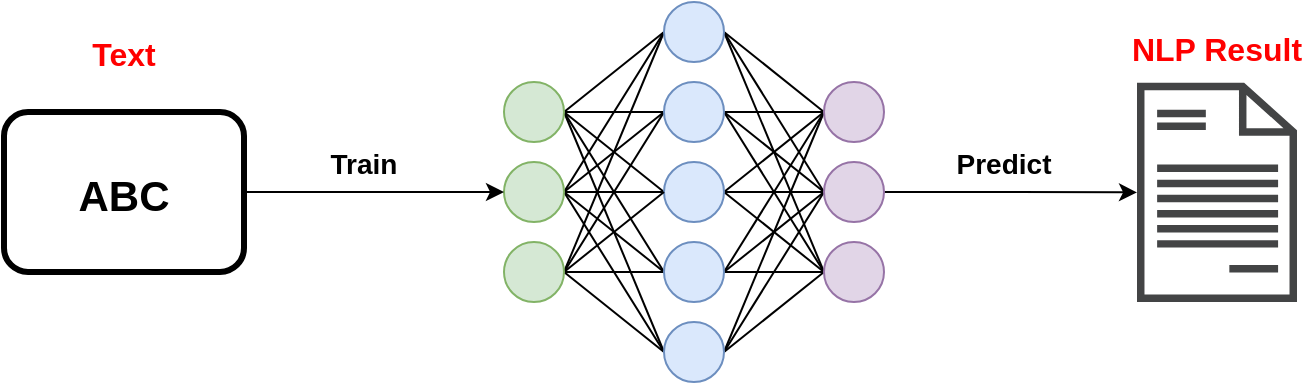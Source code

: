 <mxfile version="22.0.3" type="device" pages="6">
  <diagram name="图1.1 单模态信息检索" id="lqUr2v882YNDlxCJ2LP0">
    <mxGraphModel dx="954" dy="612" grid="1" gridSize="10" guides="1" tooltips="1" connect="1" arrows="1" fold="1" page="1" pageScale="1" pageWidth="827" pageHeight="1169" math="0" shadow="0">
      <root>
        <mxCell id="0" />
        <mxCell id="1" parent="0" />
        <mxCell id="RU7mE9KCE-0tBLLWu-Wu-2" value="" style="sketch=0;pointerEvents=1;shadow=0;dashed=0;strokeColor=none;fillColor=#434445;aspect=fixed;labelPosition=center;verticalLabelPosition=bottom;verticalAlign=top;align=center;outlineConnect=0;shape=mxgraph.vvd.document;strokeWidth=3;" vertex="1" parent="1">
          <mxGeometry x="596.5" y="325.41" width="80" height="109.59" as="geometry" />
        </mxCell>
        <mxCell id="RU7mE9KCE-0tBLLWu-Wu-3" value="" style="rounded=0;orthogonalLoop=1;jettySize=auto;entryX=0;entryY=0.5;entryDx=0;entryDy=0;endArrow=none;endFill=0;exitX=1;exitY=0.5;exitDx=0;exitDy=0;fontSize=14;verticalAlign=bottom;fontStyle=1;" edge="1" parent="1" source="RU7mE9KCE-0tBLLWu-Wu-8" target="RU7mE9KCE-0tBLLWu-Wu-32">
          <mxGeometry relative="1" as="geometry" />
        </mxCell>
        <mxCell id="RU7mE9KCE-0tBLLWu-Wu-4" value="" style="edgeStyle=orthogonalEdgeStyle;rounded=0;orthogonalLoop=1;jettySize=auto;entryX=0;entryY=0.5;entryDx=0;entryDy=0;endArrow=none;endFill=0;fontSize=14;verticalAlign=bottom;fontStyle=1;" edge="1" parent="1" source="RU7mE9KCE-0tBLLWu-Wu-8" target="RU7mE9KCE-0tBLLWu-Wu-36">
          <mxGeometry relative="1" as="geometry" />
        </mxCell>
        <mxCell id="RU7mE9KCE-0tBLLWu-Wu-5" value="" style="rounded=0;orthogonalLoop=1;jettySize=auto;entryX=0;entryY=0.5;entryDx=0;entryDy=0;endArrow=none;endFill=0;exitX=1;exitY=0.5;exitDx=0;exitDy=0;fontSize=14;verticalAlign=bottom;fontStyle=1;" edge="1" parent="1" source="RU7mE9KCE-0tBLLWu-Wu-8" target="RU7mE9KCE-0tBLLWu-Wu-18">
          <mxGeometry relative="1" as="geometry" />
        </mxCell>
        <mxCell id="RU7mE9KCE-0tBLLWu-Wu-6" value="" style="rounded=0;orthogonalLoop=1;jettySize=auto;entryX=0;entryY=0.5;entryDx=0;entryDy=0;endArrow=none;endFill=0;exitX=1;exitY=0.5;exitDx=0;exitDy=0;fontSize=14;verticalAlign=bottom;fontStyle=1;" edge="1" parent="1" source="RU7mE9KCE-0tBLLWu-Wu-8" target="RU7mE9KCE-0tBLLWu-Wu-28">
          <mxGeometry relative="1" as="geometry" />
        </mxCell>
        <mxCell id="RU7mE9KCE-0tBLLWu-Wu-7" value="" style="rounded=0;orthogonalLoop=1;jettySize=auto;entryX=0;entryY=0.5;entryDx=0;entryDy=0;endArrow=none;endFill=0;exitX=1;exitY=0.5;exitDx=0;exitDy=0;fontSize=14;verticalAlign=bottom;fontStyle=1;" edge="1" parent="1" source="RU7mE9KCE-0tBLLWu-Wu-8" target="RU7mE9KCE-0tBLLWu-Wu-40">
          <mxGeometry relative="1" as="geometry" />
        </mxCell>
        <mxCell id="RU7mE9KCE-0tBLLWu-Wu-8" value="" style="ellipse;aspect=fixed;fontSize=14;verticalAlign=bottom;fontStyle=1;fillColor=#d5e8d4;strokeColor=#82b366;" vertex="1" parent="1">
          <mxGeometry x="280" y="325" width="30" height="30" as="geometry" />
        </mxCell>
        <mxCell id="RU7mE9KCE-0tBLLWu-Wu-9" value="" style="rounded=0;orthogonalLoop=1;jettySize=auto;entryX=0;entryY=0.5;entryDx=0;entryDy=0;endArrow=none;endFill=0;exitX=1;exitY=0.5;exitDx=0;exitDy=0;fontSize=14;verticalAlign=bottom;fontStyle=1;" edge="1" parent="1" source="RU7mE9KCE-0tBLLWu-Wu-14" target="RU7mE9KCE-0tBLLWu-Wu-32">
          <mxGeometry relative="1" as="geometry" />
        </mxCell>
        <mxCell id="RU7mE9KCE-0tBLLWu-Wu-10" value="" style="rounded=0;orthogonalLoop=1;jettySize=auto;entryX=0;entryY=0.5;entryDx=0;entryDy=0;endArrow=none;endFill=0;exitX=1;exitY=0.5;exitDx=0;exitDy=0;fontSize=14;verticalAlign=bottom;fontStyle=1;" edge="1" parent="1" source="RU7mE9KCE-0tBLLWu-Wu-14" target="RU7mE9KCE-0tBLLWu-Wu-36">
          <mxGeometry relative="1" as="geometry" />
        </mxCell>
        <mxCell id="RU7mE9KCE-0tBLLWu-Wu-11" value="" style="rounded=0;orthogonalLoop=1;jettySize=auto;entryX=0;entryY=0.5;entryDx=0;entryDy=0;endArrow=none;endFill=0;fontSize=14;verticalAlign=bottom;fontStyle=1;" edge="1" parent="1" source="RU7mE9KCE-0tBLLWu-Wu-14" target="RU7mE9KCE-0tBLLWu-Wu-18">
          <mxGeometry relative="1" as="geometry" />
        </mxCell>
        <mxCell id="RU7mE9KCE-0tBLLWu-Wu-12" value="" style="rounded=0;orthogonalLoop=1;jettySize=auto;entryX=0;entryY=0.5;entryDx=0;entryDy=0;endArrow=none;endFill=0;exitX=1;exitY=0.5;exitDx=0;exitDy=0;fontSize=14;verticalAlign=bottom;fontStyle=1;" edge="1" parent="1" source="RU7mE9KCE-0tBLLWu-Wu-14" target="RU7mE9KCE-0tBLLWu-Wu-28">
          <mxGeometry relative="1" as="geometry" />
        </mxCell>
        <mxCell id="RU7mE9KCE-0tBLLWu-Wu-13" value="" style="rounded=0;orthogonalLoop=1;jettySize=auto;entryX=0;entryY=0.5;entryDx=0;entryDy=0;endArrow=none;endFill=0;exitX=1;exitY=0.5;exitDx=0;exitDy=0;fontSize=14;verticalAlign=bottom;fontStyle=1;" edge="1" parent="1" source="RU7mE9KCE-0tBLLWu-Wu-14" target="RU7mE9KCE-0tBLLWu-Wu-40">
          <mxGeometry relative="1" as="geometry" />
        </mxCell>
        <mxCell id="RU7mE9KCE-0tBLLWu-Wu-14" value="" style="ellipse;aspect=fixed;fontSize=14;verticalAlign=bottom;fontStyle=1;fillColor=#d5e8d4;strokeColor=#82b366;" vertex="1" parent="1">
          <mxGeometry x="280" y="365" width="30" height="30" as="geometry" />
        </mxCell>
        <mxCell id="RU7mE9KCE-0tBLLWu-Wu-15" value="" style="rounded=0;orthogonalLoop=1;jettySize=auto;entryX=0;entryY=0.5;entryDx=0;entryDy=0;endArrow=none;endFill=0;exitX=1;exitY=0.5;exitDx=0;exitDy=0;fontSize=14;verticalAlign=bottom;fontStyle=1;" edge="1" parent="1" source="RU7mE9KCE-0tBLLWu-Wu-18" target="RU7mE9KCE-0tBLLWu-Wu-41">
          <mxGeometry relative="1" as="geometry" />
        </mxCell>
        <mxCell id="RU7mE9KCE-0tBLLWu-Wu-16" value="" style="rounded=0;orthogonalLoop=1;jettySize=auto;endArrow=none;endFill=0;fontSize=14;verticalAlign=bottom;fontStyle=1;" edge="1" parent="1" source="RU7mE9KCE-0tBLLWu-Wu-18" target="RU7mE9KCE-0tBLLWu-Wu-43">
          <mxGeometry relative="1" as="geometry" />
        </mxCell>
        <mxCell id="RU7mE9KCE-0tBLLWu-Wu-17" value="" style="rounded=0;orthogonalLoop=1;jettySize=auto;entryX=0;entryY=0.5;entryDx=0;entryDy=0;endArrow=none;endFill=0;exitX=1;exitY=0.5;exitDx=0;exitDy=0;fontSize=14;verticalAlign=bottom;fontStyle=1;" edge="1" parent="1" source="RU7mE9KCE-0tBLLWu-Wu-18" target="RU7mE9KCE-0tBLLWu-Wu-44">
          <mxGeometry relative="1" as="geometry" />
        </mxCell>
        <mxCell id="RU7mE9KCE-0tBLLWu-Wu-18" value="" style="ellipse;aspect=fixed;fontSize=14;verticalAlign=bottom;fontStyle=1;fillColor=#dae8fc;strokeColor=#6c8ebf;" vertex="1" parent="1">
          <mxGeometry x="360" y="365" width="30" height="30" as="geometry" />
        </mxCell>
        <mxCell id="RU7mE9KCE-0tBLLWu-Wu-19" value="" style="rounded=0;orthogonalLoop=1;jettySize=auto;entryX=0;entryY=0.5;entryDx=0;entryDy=0;endArrow=none;endFill=0;exitX=1;exitY=0.5;exitDx=0;exitDy=0;fontSize=14;verticalAlign=bottom;fontStyle=1;" edge="1" parent="1" source="RU7mE9KCE-0tBLLWu-Wu-24" target="RU7mE9KCE-0tBLLWu-Wu-32">
          <mxGeometry relative="1" as="geometry" />
        </mxCell>
        <mxCell id="RU7mE9KCE-0tBLLWu-Wu-20" value="" style="rounded=0;orthogonalLoop=1;jettySize=auto;entryX=0;entryY=0.5;entryDx=0;entryDy=0;endArrow=none;endFill=0;exitX=1;exitY=0.5;exitDx=0;exitDy=0;fontSize=14;verticalAlign=bottom;fontStyle=1;" edge="1" parent="1" source="RU7mE9KCE-0tBLLWu-Wu-24" target="RU7mE9KCE-0tBLLWu-Wu-36">
          <mxGeometry relative="1" as="geometry" />
        </mxCell>
        <mxCell id="RU7mE9KCE-0tBLLWu-Wu-21" value="" style="rounded=0;orthogonalLoop=1;jettySize=auto;entryX=0;entryY=0.5;entryDx=0;entryDy=0;endArrow=none;endFill=0;exitX=1;exitY=0.5;exitDx=0;exitDy=0;fontSize=14;verticalAlign=bottom;fontStyle=1;" edge="1" parent="1" source="RU7mE9KCE-0tBLLWu-Wu-24" target="RU7mE9KCE-0tBLLWu-Wu-18">
          <mxGeometry relative="1" as="geometry" />
        </mxCell>
        <mxCell id="RU7mE9KCE-0tBLLWu-Wu-22" value="" style="rounded=0;orthogonalLoop=1;jettySize=auto;entryX=0;entryY=0.5;entryDx=0;entryDy=0;endArrow=none;endFill=0;fontSize=14;verticalAlign=bottom;fontStyle=1;" edge="1" parent="1" source="RU7mE9KCE-0tBLLWu-Wu-24" target="RU7mE9KCE-0tBLLWu-Wu-28">
          <mxGeometry relative="1" as="geometry" />
        </mxCell>
        <mxCell id="RU7mE9KCE-0tBLLWu-Wu-23" value="" style="rounded=0;orthogonalLoop=1;jettySize=auto;entryX=0;entryY=0.5;entryDx=0;entryDy=0;endArrow=none;endFill=0;exitX=1;exitY=0.5;exitDx=0;exitDy=0;fontSize=14;verticalAlign=bottom;fontStyle=1;" edge="1" parent="1" source="RU7mE9KCE-0tBLLWu-Wu-24" target="RU7mE9KCE-0tBLLWu-Wu-40">
          <mxGeometry relative="1" as="geometry" />
        </mxCell>
        <mxCell id="RU7mE9KCE-0tBLLWu-Wu-24" value="" style="ellipse;aspect=fixed;fontSize=14;verticalAlign=bottom;fontStyle=1;fillColor=#d5e8d4;strokeColor=#82b366;" vertex="1" parent="1">
          <mxGeometry x="280" y="405" width="30" height="30" as="geometry" />
        </mxCell>
        <mxCell id="RU7mE9KCE-0tBLLWu-Wu-25" value="" style="rounded=0;orthogonalLoop=1;jettySize=auto;entryX=0;entryY=0.5;entryDx=0;entryDy=0;endArrow=none;endFill=0;exitX=1;exitY=0.5;exitDx=0;exitDy=0;fontSize=14;verticalAlign=bottom;fontStyle=1;" edge="1" parent="1" source="RU7mE9KCE-0tBLLWu-Wu-28" target="RU7mE9KCE-0tBLLWu-Wu-41">
          <mxGeometry relative="1" as="geometry" />
        </mxCell>
        <mxCell id="RU7mE9KCE-0tBLLWu-Wu-26" value="" style="rounded=0;orthogonalLoop=1;jettySize=auto;endArrow=none;endFill=0;fontSize=14;verticalAlign=bottom;fontStyle=1;" edge="1" parent="1" source="RU7mE9KCE-0tBLLWu-Wu-28" target="RU7mE9KCE-0tBLLWu-Wu-44">
          <mxGeometry relative="1" as="geometry" />
        </mxCell>
        <mxCell id="RU7mE9KCE-0tBLLWu-Wu-27" value="" style="rounded=0;orthogonalLoop=1;jettySize=auto;entryX=0;entryY=0.5;entryDx=0;entryDy=0;endArrow=none;endFill=0;exitX=1;exitY=0.5;exitDx=0;exitDy=0;fontSize=14;verticalAlign=bottom;fontStyle=1;" edge="1" parent="1" source="RU7mE9KCE-0tBLLWu-Wu-28" target="RU7mE9KCE-0tBLLWu-Wu-43">
          <mxGeometry relative="1" as="geometry" />
        </mxCell>
        <mxCell id="RU7mE9KCE-0tBLLWu-Wu-28" value="" style="ellipse;aspect=fixed;fontSize=14;verticalAlign=bottom;fontStyle=1;fillColor=#dae8fc;strokeColor=#6c8ebf;" vertex="1" parent="1">
          <mxGeometry x="360" y="405" width="30" height="30" as="geometry" />
        </mxCell>
        <mxCell id="RU7mE9KCE-0tBLLWu-Wu-29" value="" style="rounded=0;orthogonalLoop=1;jettySize=auto;entryX=0;entryY=0.5;entryDx=0;entryDy=0;endArrow=none;endFill=0;exitX=1;exitY=0.5;exitDx=0;exitDy=0;fontSize=14;verticalAlign=bottom;fontStyle=1;" edge="1" parent="1" source="RU7mE9KCE-0tBLLWu-Wu-32" target="RU7mE9KCE-0tBLLWu-Wu-41">
          <mxGeometry relative="1" as="geometry" />
        </mxCell>
        <mxCell id="RU7mE9KCE-0tBLLWu-Wu-30" value="" style="rounded=0;orthogonalLoop=1;jettySize=auto;entryX=0;entryY=0.5;entryDx=0;entryDy=0;endArrow=none;endFill=0;exitX=1;exitY=0.5;exitDx=0;exitDy=0;fontSize=14;verticalAlign=bottom;fontStyle=1;" edge="1" parent="1" source="RU7mE9KCE-0tBLLWu-Wu-32" target="RU7mE9KCE-0tBLLWu-Wu-43">
          <mxGeometry relative="1" as="geometry" />
        </mxCell>
        <mxCell id="RU7mE9KCE-0tBLLWu-Wu-31" value="" style="rounded=0;orthogonalLoop=1;jettySize=auto;entryX=0;entryY=0.5;entryDx=0;entryDy=0;endArrow=none;endFill=0;exitX=1;exitY=0.5;exitDx=0;exitDy=0;fontSize=14;verticalAlign=bottom;fontStyle=1;" edge="1" parent="1" source="RU7mE9KCE-0tBLLWu-Wu-32" target="RU7mE9KCE-0tBLLWu-Wu-44">
          <mxGeometry relative="1" as="geometry" />
        </mxCell>
        <mxCell id="RU7mE9KCE-0tBLLWu-Wu-32" value="" style="ellipse;aspect=fixed;fontSize=14;verticalAlign=bottom;fontStyle=1;fillColor=#dae8fc;strokeColor=#6c8ebf;" vertex="1" parent="1">
          <mxGeometry x="360" y="285" width="30" height="30" as="geometry" />
        </mxCell>
        <mxCell id="RU7mE9KCE-0tBLLWu-Wu-33" value="" style="rounded=0;orthogonalLoop=1;jettySize=auto;entryX=0;entryY=0.5;entryDx=0;entryDy=0;endArrow=none;endFill=0;fontSize=14;verticalAlign=bottom;fontStyle=1;" edge="1" parent="1" source="RU7mE9KCE-0tBLLWu-Wu-36" target="RU7mE9KCE-0tBLLWu-Wu-41">
          <mxGeometry relative="1" as="geometry" />
        </mxCell>
        <mxCell id="RU7mE9KCE-0tBLLWu-Wu-34" value="" style="rounded=0;orthogonalLoop=1;jettySize=auto;entryX=0;entryY=0.5;entryDx=0;entryDy=0;endArrow=none;endFill=0;exitX=1;exitY=0.5;exitDx=0;exitDy=0;fontSize=14;verticalAlign=bottom;fontStyle=1;" edge="1" parent="1" source="RU7mE9KCE-0tBLLWu-Wu-36" target="RU7mE9KCE-0tBLLWu-Wu-43">
          <mxGeometry relative="1" as="geometry" />
        </mxCell>
        <mxCell id="RU7mE9KCE-0tBLLWu-Wu-35" value="" style="rounded=0;orthogonalLoop=1;jettySize=auto;entryX=0;entryY=0.5;entryDx=0;entryDy=0;endArrow=none;endFill=0;exitX=1;exitY=0.5;exitDx=0;exitDy=0;fontSize=14;verticalAlign=bottom;fontStyle=1;" edge="1" parent="1" source="RU7mE9KCE-0tBLLWu-Wu-36" target="RU7mE9KCE-0tBLLWu-Wu-44">
          <mxGeometry relative="1" as="geometry" />
        </mxCell>
        <mxCell id="RU7mE9KCE-0tBLLWu-Wu-36" value="" style="ellipse;aspect=fixed;fontSize=14;verticalAlign=bottom;fontStyle=1;fillColor=#dae8fc;strokeColor=#6c8ebf;" vertex="1" parent="1">
          <mxGeometry x="360" y="325" width="30" height="30" as="geometry" />
        </mxCell>
        <mxCell id="RU7mE9KCE-0tBLLWu-Wu-37" value="" style="rounded=0;orthogonalLoop=1;jettySize=auto;entryX=0;entryY=0.5;entryDx=0;entryDy=0;endArrow=none;endFill=0;exitX=1;exitY=0.5;exitDx=0;exitDy=0;fontSize=14;verticalAlign=bottom;fontStyle=1;" edge="1" parent="1" source="RU7mE9KCE-0tBLLWu-Wu-40" target="RU7mE9KCE-0tBLLWu-Wu-41">
          <mxGeometry relative="1" as="geometry" />
        </mxCell>
        <mxCell id="RU7mE9KCE-0tBLLWu-Wu-38" value="" style="rounded=0;orthogonalLoop=1;jettySize=auto;entryX=0;entryY=0.5;entryDx=0;entryDy=0;endArrow=none;endFill=0;exitX=1;exitY=0.5;exitDx=0;exitDy=0;fontSize=14;verticalAlign=bottom;fontStyle=1;" edge="1" parent="1" source="RU7mE9KCE-0tBLLWu-Wu-40" target="RU7mE9KCE-0tBLLWu-Wu-43">
          <mxGeometry relative="1" as="geometry">
            <mxPoint x="384.436" y="445.0" as="sourcePoint" />
            <mxPoint x="440" y="376.66" as="targetPoint" />
          </mxGeometry>
        </mxCell>
        <mxCell id="RU7mE9KCE-0tBLLWu-Wu-39" value="" style="rounded=0;orthogonalLoop=1;jettySize=auto;entryX=0;entryY=0.5;entryDx=0;entryDy=0;endArrow=none;endFill=0;exitX=1;exitY=0.5;exitDx=0;exitDy=0;fontSize=14;verticalAlign=bottom;fontStyle=1;" edge="1" parent="1" source="RU7mE9KCE-0tBLLWu-Wu-40" target="RU7mE9KCE-0tBLLWu-Wu-44">
          <mxGeometry relative="1" as="geometry" />
        </mxCell>
        <mxCell id="RU7mE9KCE-0tBLLWu-Wu-40" value="" style="ellipse;aspect=fixed;fontSize=14;verticalAlign=bottom;fontStyle=1;fillColor=#dae8fc;strokeColor=#6c8ebf;" vertex="1" parent="1">
          <mxGeometry x="360" y="445" width="30" height="30" as="geometry" />
        </mxCell>
        <mxCell id="RU7mE9KCE-0tBLLWu-Wu-41" value="" style="ellipse;aspect=fixed;fontSize=14;verticalAlign=bottom;fontStyle=1;fillColor=#e1d5e7;strokeColor=#9673a6;" vertex="1" parent="1">
          <mxGeometry x="440" y="325" width="30" height="30" as="geometry" />
        </mxCell>
        <mxCell id="RU7mE9KCE-0tBLLWu-Wu-42" value="" style="edgeStyle=orthogonalEdgeStyle;rounded=0;orthogonalLoop=1;jettySize=auto;" edge="1" parent="1" source="RU7mE9KCE-0tBLLWu-Wu-43" target="RU7mE9KCE-0tBLLWu-Wu-2">
          <mxGeometry relative="1" as="geometry" />
        </mxCell>
        <mxCell id="RU7mE9KCE-0tBLLWu-Wu-43" value="" style="ellipse;aspect=fixed;fontSize=14;verticalAlign=bottom;fontStyle=1;fillColor=#e1d5e7;strokeColor=#9673a6;" vertex="1" parent="1">
          <mxGeometry x="440" y="365" width="30" height="30" as="geometry" />
        </mxCell>
        <mxCell id="RU7mE9KCE-0tBLLWu-Wu-44" value="" style="ellipse;aspect=fixed;fontSize=14;verticalAlign=bottom;fontStyle=1;fillColor=#e1d5e7;strokeColor=#9673a6;" vertex="1" parent="1">
          <mxGeometry x="440" y="405" width="30" height="30" as="geometry" />
        </mxCell>
        <mxCell id="RU7mE9KCE-0tBLLWu-Wu-45" value="" style="edgeStyle=orthogonalEdgeStyle;rounded=0;orthogonalLoop=1;jettySize=auto;entryX=0;entryY=0.5;entryDx=0;entryDy=0;" edge="1" parent="1" source="RU7mE9KCE-0tBLLWu-Wu-46" target="RU7mE9KCE-0tBLLWu-Wu-14">
          <mxGeometry relative="1" as="geometry" />
        </mxCell>
        <mxCell id="RU7mE9KCE-0tBLLWu-Wu-46" value="ABC" style="rounded=1;fontSize=21;fontStyle=1;strokeWidth=3;" vertex="1" parent="1">
          <mxGeometry x="30" y="340" width="120" height="80" as="geometry" />
        </mxCell>
        <mxCell id="RU7mE9KCE-0tBLLWu-Wu-47" value="Train" style="text;strokeColor=none;fillColor=none;align=center;verticalAlign=middle;rounded=0;fontSize=14;fontStyle=1" vertex="1" parent="1">
          <mxGeometry x="180" y="350" width="60" height="30" as="geometry" />
        </mxCell>
        <mxCell id="RU7mE9KCE-0tBLLWu-Wu-48" value="Predict" style="text;strokeColor=none;fillColor=none;align=center;verticalAlign=middle;rounded=0;fontSize=14;fontStyle=1" vertex="1" parent="1">
          <mxGeometry x="500" y="350" width="60" height="30" as="geometry" />
        </mxCell>
        <mxCell id="RU7mE9KCE-0tBLLWu-Wu-49" value="Text" style="text;strokeColor=none;fillColor=none;align=center;verticalAlign=middle;rounded=0;fontSize=16;fontStyle=1;fontColor=#FF0000;" vertex="1" parent="1">
          <mxGeometry x="60" y="295" width="60" height="30" as="geometry" />
        </mxCell>
        <mxCell id="RU7mE9KCE-0tBLLWu-Wu-50" value="NLP Result" style="text;strokeColor=none;fillColor=none;align=center;verticalAlign=middle;rounded=0;fontSize=16;fontStyle=1;fontColor=#FF0000;" vertex="1" parent="1">
          <mxGeometry x="596.5" y="295" width="80" height="25" as="geometry" />
        </mxCell>
      </root>
    </mxGraphModel>
  </diagram>
  <diagram id="Zb9UL25v8pbg7twmtDlv" name="图1.2 多模态信息检索">
    <mxGraphModel dx="954" dy="612" grid="1" gridSize="10" guides="1" tooltips="1" connect="1" arrows="1" fold="1" page="1" pageScale="1" pageWidth="827" pageHeight="1169" math="0" shadow="0">
      <root>
        <mxCell id="0" />
        <mxCell id="1" parent="0" />
        <mxCell id="qw2Tmhx3cPR6AS1ictm0-1" value="" style="sketch=0;pointerEvents=1;shadow=0;dashed=0;strokeColor=none;fillColor=#434445;aspect=fixed;labelPosition=center;verticalLabelPosition=bottom;verticalAlign=top;align=center;outlineConnect=0;shape=mxgraph.vvd.document;strokeWidth=3;" vertex="1" parent="1">
          <mxGeometry x="640" y="85" width="73" height="100" as="geometry" />
        </mxCell>
        <mxCell id="qw2Tmhx3cPR6AS1ictm0-2" value="" style="rounded=0;orthogonalLoop=1;jettySize=auto;entryX=0;entryY=0.5;entryDx=0;entryDy=0;endArrow=none;endFill=0;exitX=1;exitY=0.5;exitDx=0;exitDy=0;fontSize=14;verticalAlign=bottom;fontStyle=1;" edge="1" parent="1" source="qw2Tmhx3cPR6AS1ictm0-7" target="qw2Tmhx3cPR6AS1ictm0-31">
          <mxGeometry relative="1" as="geometry" />
        </mxCell>
        <mxCell id="qw2Tmhx3cPR6AS1ictm0-3" value="" style="edgeStyle=orthogonalEdgeStyle;rounded=0;orthogonalLoop=1;jettySize=auto;entryX=0;entryY=0.5;entryDx=0;entryDy=0;endArrow=none;endFill=0;fontSize=14;verticalAlign=bottom;fontStyle=1;" edge="1" parent="1" source="qw2Tmhx3cPR6AS1ictm0-7" target="qw2Tmhx3cPR6AS1ictm0-35">
          <mxGeometry relative="1" as="geometry" />
        </mxCell>
        <mxCell id="qw2Tmhx3cPR6AS1ictm0-4" value="" style="rounded=0;orthogonalLoop=1;jettySize=auto;entryX=0;entryY=0.5;entryDx=0;entryDy=0;endArrow=none;endFill=0;exitX=1;exitY=0.5;exitDx=0;exitDy=0;fontSize=14;verticalAlign=bottom;fontStyle=1;" edge="1" parent="1" source="qw2Tmhx3cPR6AS1ictm0-7" target="qw2Tmhx3cPR6AS1ictm0-17">
          <mxGeometry relative="1" as="geometry" />
        </mxCell>
        <mxCell id="qw2Tmhx3cPR6AS1ictm0-5" value="" style="rounded=0;orthogonalLoop=1;jettySize=auto;entryX=0;entryY=0.5;entryDx=0;entryDy=0;endArrow=none;endFill=0;exitX=1;exitY=0.5;exitDx=0;exitDy=0;fontSize=14;verticalAlign=bottom;fontStyle=1;" edge="1" parent="1" source="qw2Tmhx3cPR6AS1ictm0-7" target="qw2Tmhx3cPR6AS1ictm0-27">
          <mxGeometry relative="1" as="geometry" />
        </mxCell>
        <mxCell id="qw2Tmhx3cPR6AS1ictm0-6" value="" style="rounded=0;orthogonalLoop=1;jettySize=auto;entryX=0;entryY=0.5;entryDx=0;entryDy=0;endArrow=none;endFill=0;exitX=1;exitY=0.5;exitDx=0;exitDy=0;fontSize=14;verticalAlign=bottom;fontStyle=1;" edge="1" parent="1" source="qw2Tmhx3cPR6AS1ictm0-7" target="qw2Tmhx3cPR6AS1ictm0-39">
          <mxGeometry relative="1" as="geometry" />
        </mxCell>
        <mxCell id="qw2Tmhx3cPR6AS1ictm0-7" value="" style="ellipse;aspect=fixed;fontSize=14;verticalAlign=bottom;fontStyle=1;fillColor=#d5e8d4;strokeColor=#82b366;" vertex="1" parent="1">
          <mxGeometry x="297" y="260" width="30" height="30" as="geometry" />
        </mxCell>
        <mxCell id="qw2Tmhx3cPR6AS1ictm0-8" value="" style="rounded=0;orthogonalLoop=1;jettySize=auto;entryX=0;entryY=0.5;entryDx=0;entryDy=0;endArrow=none;endFill=0;exitX=1;exitY=0.5;exitDx=0;exitDy=0;fontSize=14;verticalAlign=bottom;fontStyle=1;" edge="1" parent="1" source="qw2Tmhx3cPR6AS1ictm0-13" target="qw2Tmhx3cPR6AS1ictm0-31">
          <mxGeometry relative="1" as="geometry" />
        </mxCell>
        <mxCell id="qw2Tmhx3cPR6AS1ictm0-9" value="" style="rounded=0;orthogonalLoop=1;jettySize=auto;entryX=0;entryY=0.5;entryDx=0;entryDy=0;endArrow=none;endFill=0;exitX=1;exitY=0.5;exitDx=0;exitDy=0;fontSize=14;verticalAlign=bottom;fontStyle=1;" edge="1" parent="1" source="qw2Tmhx3cPR6AS1ictm0-13" target="qw2Tmhx3cPR6AS1ictm0-35">
          <mxGeometry relative="1" as="geometry" />
        </mxCell>
        <mxCell id="qw2Tmhx3cPR6AS1ictm0-10" value="" style="rounded=0;orthogonalLoop=1;jettySize=auto;entryX=0;entryY=0.5;entryDx=0;entryDy=0;endArrow=none;endFill=0;fontSize=14;verticalAlign=bottom;fontStyle=1;" edge="1" parent="1" source="qw2Tmhx3cPR6AS1ictm0-13" target="qw2Tmhx3cPR6AS1ictm0-17">
          <mxGeometry relative="1" as="geometry" />
        </mxCell>
        <mxCell id="qw2Tmhx3cPR6AS1ictm0-11" value="" style="rounded=0;orthogonalLoop=1;jettySize=auto;entryX=0;entryY=0.5;entryDx=0;entryDy=0;endArrow=none;endFill=0;exitX=1;exitY=0.5;exitDx=0;exitDy=0;fontSize=14;verticalAlign=bottom;fontStyle=1;" edge="1" parent="1" source="qw2Tmhx3cPR6AS1ictm0-13" target="qw2Tmhx3cPR6AS1ictm0-27">
          <mxGeometry relative="1" as="geometry" />
        </mxCell>
        <mxCell id="qw2Tmhx3cPR6AS1ictm0-12" value="" style="rounded=0;orthogonalLoop=1;jettySize=auto;entryX=0;entryY=0.5;entryDx=0;entryDy=0;endArrow=none;endFill=0;exitX=1;exitY=0.5;exitDx=0;exitDy=0;fontSize=14;verticalAlign=bottom;fontStyle=1;" edge="1" parent="1" source="qw2Tmhx3cPR6AS1ictm0-13" target="qw2Tmhx3cPR6AS1ictm0-39">
          <mxGeometry relative="1" as="geometry" />
        </mxCell>
        <mxCell id="qw2Tmhx3cPR6AS1ictm0-13" value="" style="ellipse;aspect=fixed;fontSize=14;verticalAlign=bottom;fontStyle=1;fillColor=#d5e8d4;strokeColor=#82b366;" vertex="1" parent="1">
          <mxGeometry x="297" y="300" width="30" height="30" as="geometry" />
        </mxCell>
        <mxCell id="qw2Tmhx3cPR6AS1ictm0-14" value="" style="rounded=0;orthogonalLoop=1;jettySize=auto;entryX=0;entryY=0.5;entryDx=0;entryDy=0;endArrow=none;endFill=0;exitX=1;exitY=0.5;exitDx=0;exitDy=0;fontSize=14;verticalAlign=bottom;fontStyle=1;" edge="1" parent="1" source="qw2Tmhx3cPR6AS1ictm0-17" target="qw2Tmhx3cPR6AS1ictm0-40">
          <mxGeometry relative="1" as="geometry" />
        </mxCell>
        <mxCell id="qw2Tmhx3cPR6AS1ictm0-15" value="" style="rounded=0;orthogonalLoop=1;jettySize=auto;endArrow=none;endFill=0;fontSize=14;verticalAlign=bottom;fontStyle=1;" edge="1" parent="1" source="qw2Tmhx3cPR6AS1ictm0-17" target="qw2Tmhx3cPR6AS1ictm0-43">
          <mxGeometry relative="1" as="geometry" />
        </mxCell>
        <mxCell id="qw2Tmhx3cPR6AS1ictm0-16" value="" style="rounded=0;orthogonalLoop=1;jettySize=auto;entryX=0;entryY=0.5;entryDx=0;entryDy=0;endArrow=none;endFill=0;exitX=1;exitY=0.5;exitDx=0;exitDy=0;fontSize=14;verticalAlign=bottom;fontStyle=1;" edge="1" parent="1" source="qw2Tmhx3cPR6AS1ictm0-17" target="qw2Tmhx3cPR6AS1ictm0-44">
          <mxGeometry relative="1" as="geometry" />
        </mxCell>
        <mxCell id="qw2Tmhx3cPR6AS1ictm0-17" value="" style="ellipse;aspect=fixed;fontSize=14;verticalAlign=bottom;fontStyle=1;fillColor=#dae8fc;strokeColor=#6c8ebf;" vertex="1" parent="1">
          <mxGeometry x="377" y="300" width="30" height="30" as="geometry" />
        </mxCell>
        <mxCell id="qw2Tmhx3cPR6AS1ictm0-18" value="" style="rounded=0;orthogonalLoop=1;jettySize=auto;entryX=0;entryY=0.5;entryDx=0;entryDy=0;endArrow=none;endFill=0;exitX=1;exitY=0.5;exitDx=0;exitDy=0;fontSize=14;verticalAlign=bottom;fontStyle=1;" edge="1" parent="1" source="qw2Tmhx3cPR6AS1ictm0-23" target="qw2Tmhx3cPR6AS1ictm0-31">
          <mxGeometry relative="1" as="geometry" />
        </mxCell>
        <mxCell id="qw2Tmhx3cPR6AS1ictm0-19" value="" style="rounded=0;orthogonalLoop=1;jettySize=auto;entryX=0;entryY=0.5;entryDx=0;entryDy=0;endArrow=none;endFill=0;exitX=1;exitY=0.5;exitDx=0;exitDy=0;fontSize=14;verticalAlign=bottom;fontStyle=1;" edge="1" parent="1" source="qw2Tmhx3cPR6AS1ictm0-23" target="qw2Tmhx3cPR6AS1ictm0-35">
          <mxGeometry relative="1" as="geometry" />
        </mxCell>
        <mxCell id="qw2Tmhx3cPR6AS1ictm0-20" value="" style="rounded=0;orthogonalLoop=1;jettySize=auto;entryX=0;entryY=0.5;entryDx=0;entryDy=0;endArrow=none;endFill=0;exitX=1;exitY=0.5;exitDx=0;exitDy=0;fontSize=14;verticalAlign=bottom;fontStyle=1;" edge="1" parent="1" source="qw2Tmhx3cPR6AS1ictm0-23" target="qw2Tmhx3cPR6AS1ictm0-17">
          <mxGeometry relative="1" as="geometry" />
        </mxCell>
        <mxCell id="qw2Tmhx3cPR6AS1ictm0-21" value="" style="rounded=0;orthogonalLoop=1;jettySize=auto;entryX=0;entryY=0.5;entryDx=0;entryDy=0;endArrow=none;endFill=0;fontSize=14;verticalAlign=bottom;fontStyle=1;" edge="1" parent="1" source="qw2Tmhx3cPR6AS1ictm0-23" target="qw2Tmhx3cPR6AS1ictm0-27">
          <mxGeometry relative="1" as="geometry" />
        </mxCell>
        <mxCell id="qw2Tmhx3cPR6AS1ictm0-22" value="" style="rounded=0;orthogonalLoop=1;jettySize=auto;entryX=0;entryY=0.5;entryDx=0;entryDy=0;endArrow=none;endFill=0;exitX=1;exitY=0.5;exitDx=0;exitDy=0;fontSize=14;verticalAlign=bottom;fontStyle=1;" edge="1" parent="1" source="qw2Tmhx3cPR6AS1ictm0-23" target="qw2Tmhx3cPR6AS1ictm0-39">
          <mxGeometry relative="1" as="geometry" />
        </mxCell>
        <mxCell id="qw2Tmhx3cPR6AS1ictm0-23" value="" style="ellipse;aspect=fixed;fontSize=14;verticalAlign=bottom;fontStyle=1;fillColor=#d5e8d4;strokeColor=#82b366;" vertex="1" parent="1">
          <mxGeometry x="297" y="340" width="30" height="30" as="geometry" />
        </mxCell>
        <mxCell id="qw2Tmhx3cPR6AS1ictm0-24" value="" style="rounded=0;orthogonalLoop=1;jettySize=auto;entryX=0;entryY=0.5;entryDx=0;entryDy=0;endArrow=none;endFill=0;exitX=1;exitY=0.5;exitDx=0;exitDy=0;fontSize=14;verticalAlign=bottom;fontStyle=1;" edge="1" parent="1" source="qw2Tmhx3cPR6AS1ictm0-27" target="qw2Tmhx3cPR6AS1ictm0-40">
          <mxGeometry relative="1" as="geometry" />
        </mxCell>
        <mxCell id="qw2Tmhx3cPR6AS1ictm0-25" value="" style="rounded=0;orthogonalLoop=1;jettySize=auto;endArrow=none;endFill=0;fontSize=14;verticalAlign=bottom;fontStyle=1;" edge="1" parent="1" source="qw2Tmhx3cPR6AS1ictm0-27" target="qw2Tmhx3cPR6AS1ictm0-44">
          <mxGeometry relative="1" as="geometry" />
        </mxCell>
        <mxCell id="qw2Tmhx3cPR6AS1ictm0-26" value="" style="rounded=0;orthogonalLoop=1;jettySize=auto;entryX=0;entryY=0.5;entryDx=0;entryDy=0;endArrow=none;endFill=0;exitX=1;exitY=0.5;exitDx=0;exitDy=0;fontSize=14;verticalAlign=bottom;fontStyle=1;" edge="1" parent="1" source="qw2Tmhx3cPR6AS1ictm0-27" target="qw2Tmhx3cPR6AS1ictm0-43">
          <mxGeometry relative="1" as="geometry" />
        </mxCell>
        <mxCell id="qw2Tmhx3cPR6AS1ictm0-27" value="" style="ellipse;aspect=fixed;fontSize=14;verticalAlign=bottom;fontStyle=1;fillColor=#dae8fc;strokeColor=#6c8ebf;" vertex="1" parent="1">
          <mxGeometry x="377" y="340" width="30" height="30" as="geometry" />
        </mxCell>
        <mxCell id="qw2Tmhx3cPR6AS1ictm0-28" value="" style="rounded=0;orthogonalLoop=1;jettySize=auto;entryX=0;entryY=0.5;entryDx=0;entryDy=0;endArrow=none;endFill=0;exitX=1;exitY=0.5;exitDx=0;exitDy=0;fontSize=14;verticalAlign=bottom;fontStyle=1;" edge="1" parent="1" source="qw2Tmhx3cPR6AS1ictm0-31" target="qw2Tmhx3cPR6AS1ictm0-40">
          <mxGeometry relative="1" as="geometry" />
        </mxCell>
        <mxCell id="qw2Tmhx3cPR6AS1ictm0-29" value="" style="rounded=0;orthogonalLoop=1;jettySize=auto;entryX=0;entryY=0.5;entryDx=0;entryDy=0;endArrow=none;endFill=0;exitX=1;exitY=0.5;exitDx=0;exitDy=0;fontSize=14;verticalAlign=bottom;fontStyle=1;" edge="1" parent="1" source="qw2Tmhx3cPR6AS1ictm0-31" target="qw2Tmhx3cPR6AS1ictm0-43">
          <mxGeometry relative="1" as="geometry" />
        </mxCell>
        <mxCell id="qw2Tmhx3cPR6AS1ictm0-30" value="" style="rounded=0;orthogonalLoop=1;jettySize=auto;entryX=0;entryY=0.5;entryDx=0;entryDy=0;endArrow=none;endFill=0;exitX=1;exitY=0.5;exitDx=0;exitDy=0;fontSize=14;verticalAlign=bottom;fontStyle=1;" edge="1" parent="1" source="qw2Tmhx3cPR6AS1ictm0-31" target="qw2Tmhx3cPR6AS1ictm0-44">
          <mxGeometry relative="1" as="geometry" />
        </mxCell>
        <mxCell id="qw2Tmhx3cPR6AS1ictm0-31" value="" style="ellipse;aspect=fixed;fontSize=14;verticalAlign=bottom;fontStyle=1;fillColor=#dae8fc;strokeColor=#6c8ebf;" vertex="1" parent="1">
          <mxGeometry x="377" y="220" width="30" height="30" as="geometry" />
        </mxCell>
        <mxCell id="qw2Tmhx3cPR6AS1ictm0-32" value="" style="rounded=0;orthogonalLoop=1;jettySize=auto;entryX=0;entryY=0.5;entryDx=0;entryDy=0;endArrow=none;endFill=0;fontSize=14;verticalAlign=bottom;fontStyle=1;" edge="1" parent="1" source="qw2Tmhx3cPR6AS1ictm0-35" target="qw2Tmhx3cPR6AS1ictm0-40">
          <mxGeometry relative="1" as="geometry" />
        </mxCell>
        <mxCell id="qw2Tmhx3cPR6AS1ictm0-33" value="" style="rounded=0;orthogonalLoop=1;jettySize=auto;entryX=0;entryY=0.5;entryDx=0;entryDy=0;endArrow=none;endFill=0;exitX=1;exitY=0.5;exitDx=0;exitDy=0;fontSize=14;verticalAlign=bottom;fontStyle=1;" edge="1" parent="1" source="qw2Tmhx3cPR6AS1ictm0-35" target="qw2Tmhx3cPR6AS1ictm0-43">
          <mxGeometry relative="1" as="geometry" />
        </mxCell>
        <mxCell id="qw2Tmhx3cPR6AS1ictm0-34" value="" style="rounded=0;orthogonalLoop=1;jettySize=auto;entryX=0;entryY=0.5;entryDx=0;entryDy=0;endArrow=none;endFill=0;exitX=1;exitY=0.5;exitDx=0;exitDy=0;fontSize=14;verticalAlign=bottom;fontStyle=1;" edge="1" parent="1" source="qw2Tmhx3cPR6AS1ictm0-35" target="qw2Tmhx3cPR6AS1ictm0-44">
          <mxGeometry relative="1" as="geometry" />
        </mxCell>
        <mxCell id="qw2Tmhx3cPR6AS1ictm0-35" value="" style="ellipse;aspect=fixed;fontSize=14;verticalAlign=bottom;fontStyle=1;fillColor=#dae8fc;strokeColor=#6c8ebf;" vertex="1" parent="1">
          <mxGeometry x="377" y="260" width="30" height="30" as="geometry" />
        </mxCell>
        <mxCell id="qw2Tmhx3cPR6AS1ictm0-36" value="" style="rounded=0;orthogonalLoop=1;jettySize=auto;entryX=0;entryY=0.5;entryDx=0;entryDy=0;endArrow=none;endFill=0;exitX=1;exitY=0.5;exitDx=0;exitDy=0;fontSize=14;verticalAlign=bottom;fontStyle=1;" edge="1" parent="1" source="qw2Tmhx3cPR6AS1ictm0-39" target="qw2Tmhx3cPR6AS1ictm0-40">
          <mxGeometry relative="1" as="geometry" />
        </mxCell>
        <mxCell id="qw2Tmhx3cPR6AS1ictm0-37" value="" style="rounded=0;orthogonalLoop=1;jettySize=auto;entryX=0;entryY=0.5;entryDx=0;entryDy=0;endArrow=none;endFill=0;exitX=1;exitY=0.5;exitDx=0;exitDy=0;fontSize=14;verticalAlign=bottom;fontStyle=1;" edge="1" parent="1" source="qw2Tmhx3cPR6AS1ictm0-39" target="qw2Tmhx3cPR6AS1ictm0-43">
          <mxGeometry relative="1" as="geometry">
            <mxPoint x="401.436" y="380.0" as="sourcePoint" />
            <mxPoint x="457" y="311.66" as="targetPoint" />
          </mxGeometry>
        </mxCell>
        <mxCell id="qw2Tmhx3cPR6AS1ictm0-38" value="" style="rounded=0;orthogonalLoop=1;jettySize=auto;entryX=0;entryY=0.5;entryDx=0;entryDy=0;endArrow=none;endFill=0;exitX=1;exitY=0.5;exitDx=0;exitDy=0;fontSize=14;verticalAlign=bottom;fontStyle=1;" edge="1" parent="1" source="qw2Tmhx3cPR6AS1ictm0-39" target="qw2Tmhx3cPR6AS1ictm0-44">
          <mxGeometry relative="1" as="geometry" />
        </mxCell>
        <mxCell id="qw2Tmhx3cPR6AS1ictm0-39" value="" style="ellipse;aspect=fixed;fontSize=14;verticalAlign=bottom;fontStyle=1;fillColor=#dae8fc;strokeColor=#6c8ebf;" vertex="1" parent="1">
          <mxGeometry x="377" y="380" width="30" height="30" as="geometry" />
        </mxCell>
        <mxCell id="qw2Tmhx3cPR6AS1ictm0-40" value="" style="ellipse;aspect=fixed;fontSize=14;verticalAlign=bottom;fontStyle=1;fillColor=#e1d5e7;strokeColor=#9673a6;" vertex="1" parent="1">
          <mxGeometry x="457" y="260" width="30" height="30" as="geometry" />
        </mxCell>
        <mxCell id="qw2Tmhx3cPR6AS1ictm0-41" value="" style="edgeStyle=orthogonalEdgeStyle;rounded=0;orthogonalLoop=1;jettySize=auto;curved=1;" edge="1" parent="1" source="qw2Tmhx3cPR6AS1ictm0-43" target="qw2Tmhx3cPR6AS1ictm0-1">
          <mxGeometry relative="1" as="geometry">
            <Array as="points">
              <mxPoint x="590" y="315" />
              <mxPoint x="590" y="135" />
            </Array>
          </mxGeometry>
        </mxCell>
        <mxCell id="qw2Tmhx3cPR6AS1ictm0-42" value="" style="edgeStyle=orthogonalEdgeStyle;rounded=0;orthogonalLoop=1;jettySize=auto;curved=1;exitX=1;exitY=0.5;exitDx=0;exitDy=0;" edge="1" parent="1" source="qw2Tmhx3cPR6AS1ictm0-43" target="qw2Tmhx3cPR6AS1ictm0-48">
          <mxGeometry relative="1" as="geometry">
            <mxPoint x="490" y="320" as="sourcePoint" />
            <Array as="points">
              <mxPoint x="487" y="320" />
              <mxPoint x="600" y="320" />
              <mxPoint x="600" y="496" />
            </Array>
          </mxGeometry>
        </mxCell>
        <mxCell id="qw2Tmhx3cPR6AS1ictm0-43" value="" style="ellipse;aspect=fixed;fontSize=14;verticalAlign=bottom;fontStyle=1;fillColor=#e1d5e7;strokeColor=#9673a6;" vertex="1" parent="1">
          <mxGeometry x="457" y="300" width="30" height="30" as="geometry" />
        </mxCell>
        <mxCell id="qw2Tmhx3cPR6AS1ictm0-44" value="" style="ellipse;aspect=fixed;fontSize=14;verticalAlign=bottom;fontStyle=1;fillColor=#e1d5e7;strokeColor=#9673a6;" vertex="1" parent="1">
          <mxGeometry x="457" y="340" width="30" height="30" as="geometry" />
        </mxCell>
        <mxCell id="qw2Tmhx3cPR6AS1ictm0-45" value="" style="edgeStyle=orthogonalEdgeStyle;rounded=0;orthogonalLoop=1;jettySize=auto;entryX=0;entryY=0.5;entryDx=0;entryDy=0;curved=1;" edge="1" parent="1" source="qw2Tmhx3cPR6AS1ictm0-46" target="qw2Tmhx3cPR6AS1ictm0-13">
          <mxGeometry relative="1" as="geometry" />
        </mxCell>
        <mxCell id="qw2Tmhx3cPR6AS1ictm0-46" value="ABC" style="rounded=1;fontSize=21;fontStyle=1;strokeWidth=3;" vertex="1" parent="1">
          <mxGeometry x="40" y="85" width="110" height="75" as="geometry" />
        </mxCell>
        <mxCell id="qw2Tmhx3cPR6AS1ictm0-47" value="Text" style="text;strokeColor=none;fillColor=none;align=center;verticalAlign=middle;rounded=0;fontSize=16;fontStyle=1;fontColor=#FF0000;" vertex="1" parent="1">
          <mxGeometry x="70" y="40" width="60" height="30" as="geometry" />
        </mxCell>
        <mxCell id="qw2Tmhx3cPR6AS1ictm0-48" value="" style="sketch=0;pointerEvents=1;shadow=0;dashed=0;strokeColor=none;fillColor=#505050;labelPosition=center;verticalLabelPosition=bottom;verticalAlign=top;outlineConnect=0;align=center;shape=mxgraph.office.devices.video_camera;" vertex="1" parent="1">
          <mxGeometry x="640" y="460" width="100" height="72.5" as="geometry" />
        </mxCell>
        <mxCell id="qw2Tmhx3cPR6AS1ictm0-49" value="" style="edgeStyle=orthogonalEdgeStyle;rounded=0;orthogonalLoop=1;jettySize=auto;entryX=0;entryY=0.5;entryDx=0;entryDy=0;curved=1;" edge="1" parent="1" source="qw2Tmhx3cPR6AS1ictm0-50" target="qw2Tmhx3cPR6AS1ictm0-13">
          <mxGeometry relative="1" as="geometry" />
        </mxCell>
        <mxCell id="qw2Tmhx3cPR6AS1ictm0-50" value="" style="sketch=0;outlineConnect=0;fontColor=#232F3E;gradientColor=none;fillColor=#100f0f;strokeColor=none;dashed=0;verticalLabelPosition=bottom;verticalAlign=top;align=center;fontSize=12;fontStyle=1;aspect=fixed;pointerEvents=1;shape=mxgraph.aws4.container_registry_image;strokeWidth=1;perimeterSpacing=1;" vertex="1" parent="1">
          <mxGeometry x="50" y="451.25" width="90" height="90" as="geometry" />
        </mxCell>
        <mxCell id="qw2Tmhx3cPR6AS1ictm0-51" value="Train" style="text;strokeColor=none;fillColor=none;align=center;verticalAlign=middle;rounded=0;fontSize=14;fontStyle=1;" vertex="1" parent="1">
          <mxGeometry x="160" y="200" width="60" height="30" as="geometry" />
        </mxCell>
        <mxCell id="qw2Tmhx3cPR6AS1ictm0-52" value="Train" style="text;strokeColor=none;fillColor=none;align=center;verticalAlign=middle;rounded=0;fontSize=14;fontStyle=1;" vertex="1" parent="1">
          <mxGeometry x="160" y="390" width="60" height="30" as="geometry" />
        </mxCell>
        <mxCell id="qw2Tmhx3cPR6AS1ictm0-53" value="Predict" style="text;strokeColor=none;fillColor=none;align=center;verticalAlign=middle;rounded=0;fontSize=14;fontStyle=1;" vertex="1" parent="1">
          <mxGeometry x="520" y="200" width="60" height="30" as="geometry" />
        </mxCell>
        <mxCell id="qw2Tmhx3cPR6AS1ictm0-54" value="Predict" style="text;strokeColor=none;fillColor=none;align=center;verticalAlign=middle;rounded=0;fontSize=14;fontStyle=1;" vertex="1" parent="1">
          <mxGeometry x="520" y="390" width="60" height="30" as="geometry" />
        </mxCell>
        <mxCell id="qw2Tmhx3cPR6AS1ictm0-55" value="Image" style="text;strokeColor=none;fillColor=none;align=center;verticalAlign=middle;rounded=0;fontSize=16;fontStyle=1;fontColor=#FF0000;" vertex="1" parent="1">
          <mxGeometry x="60" y="405" width="60" height="30" as="geometry" />
        </mxCell>
        <mxCell id="qw2Tmhx3cPR6AS1ictm0-56" value="NLP Result" style="text;strokeColor=none;fillColor=none;align=center;verticalAlign=middle;rounded=0;fontSize=16;fontStyle=1;fontColor=#FF0000;" vertex="1" parent="1">
          <mxGeometry x="646.5" y="40" width="60" height="30" as="geometry" />
        </mxCell>
        <mxCell id="qw2Tmhx3cPR6AS1ictm0-57" value="CV Result" style="text;strokeColor=none;fillColor=none;align=center;verticalAlign=middle;rounded=0;fontSize=16;fontStyle=1;fontColor=#FF0000;" vertex="1" parent="1">
          <mxGeometry x="653" y="410" width="60" height="30" as="geometry" />
        </mxCell>
      </root>
    </mxGraphModel>
  </diagram>
  <diagram id="R6ZXXTlRP1jNYZdQJZRr" name="图1.3 跨模态信息检索">
    <mxGraphModel dx="954" dy="612" grid="1" gridSize="10" guides="1" tooltips="1" connect="1" arrows="1" fold="1" page="1" pageScale="1" pageWidth="827" pageHeight="1169" math="0" shadow="0">
      <root>
        <mxCell id="0" />
        <mxCell id="1" parent="0" />
        <mxCell id="0mw0cAe45rnoMgHIm0g7-1" value="" style="rounded=0;orthogonalLoop=1;jettySize=auto;entryX=0;entryY=0.5;entryDx=0;entryDy=0;endArrow=none;endFill=0;exitX=1;exitY=0.5;exitDx=0;exitDy=0;fontSize=14;verticalAlign=bottom;fontStyle=1;" edge="1" parent="1" source="0mw0cAe45rnoMgHIm0g7-6" target="0mw0cAe45rnoMgHIm0g7-30">
          <mxGeometry relative="1" as="geometry" />
        </mxCell>
        <mxCell id="0mw0cAe45rnoMgHIm0g7-2" value="" style="edgeStyle=orthogonalEdgeStyle;rounded=0;orthogonalLoop=1;jettySize=auto;entryX=0;entryY=0.5;entryDx=0;entryDy=0;endArrow=none;endFill=0;fontSize=14;verticalAlign=bottom;fontStyle=1;" edge="1" parent="1" source="0mw0cAe45rnoMgHIm0g7-6" target="0mw0cAe45rnoMgHIm0g7-34">
          <mxGeometry relative="1" as="geometry" />
        </mxCell>
        <mxCell id="0mw0cAe45rnoMgHIm0g7-3" value="" style="rounded=0;orthogonalLoop=1;jettySize=auto;entryX=0;entryY=0.5;entryDx=0;entryDy=0;endArrow=none;endFill=0;exitX=1;exitY=0.5;exitDx=0;exitDy=0;fontSize=14;verticalAlign=bottom;fontStyle=1;" edge="1" parent="1" source="0mw0cAe45rnoMgHIm0g7-6" target="0mw0cAe45rnoMgHIm0g7-16">
          <mxGeometry relative="1" as="geometry" />
        </mxCell>
        <mxCell id="0mw0cAe45rnoMgHIm0g7-4" value="" style="rounded=0;orthogonalLoop=1;jettySize=auto;entryX=0;entryY=0.5;entryDx=0;entryDy=0;endArrow=none;endFill=0;exitX=1;exitY=0.5;exitDx=0;exitDy=0;fontSize=14;verticalAlign=bottom;fontStyle=1;" edge="1" parent="1" source="0mw0cAe45rnoMgHIm0g7-6" target="0mw0cAe45rnoMgHIm0g7-26">
          <mxGeometry relative="1" as="geometry" />
        </mxCell>
        <mxCell id="0mw0cAe45rnoMgHIm0g7-5" value="" style="rounded=0;orthogonalLoop=1;jettySize=auto;entryX=0;entryY=0.5;entryDx=0;entryDy=0;endArrow=none;endFill=0;exitX=1;exitY=0.5;exitDx=0;exitDy=0;fontSize=14;verticalAlign=bottom;fontStyle=1;" edge="1" parent="1" source="0mw0cAe45rnoMgHIm0g7-6" target="0mw0cAe45rnoMgHIm0g7-38">
          <mxGeometry relative="1" as="geometry" />
        </mxCell>
        <mxCell id="0mw0cAe45rnoMgHIm0g7-6" value="" style="ellipse;aspect=fixed;fontSize=14;verticalAlign=bottom;fontStyle=1;fillColor=#d5e8d4;strokeColor=#82b366;whiteSpace=wrap;" vertex="1" parent="1">
          <mxGeometry x="280" y="325" width="30" height="30" as="geometry" />
        </mxCell>
        <mxCell id="0mw0cAe45rnoMgHIm0g7-7" value="" style="rounded=0;orthogonalLoop=1;jettySize=auto;entryX=0;entryY=0.5;entryDx=0;entryDy=0;endArrow=none;endFill=0;exitX=1;exitY=0.5;exitDx=0;exitDy=0;fontSize=14;verticalAlign=bottom;fontStyle=1;" edge="1" parent="1" source="0mw0cAe45rnoMgHIm0g7-12" target="0mw0cAe45rnoMgHIm0g7-30">
          <mxGeometry relative="1" as="geometry" />
        </mxCell>
        <mxCell id="0mw0cAe45rnoMgHIm0g7-8" value="" style="rounded=0;orthogonalLoop=1;jettySize=auto;entryX=0;entryY=0.5;entryDx=0;entryDy=0;endArrow=none;endFill=0;exitX=1;exitY=0.5;exitDx=0;exitDy=0;fontSize=14;verticalAlign=bottom;fontStyle=1;" edge="1" parent="1" source="0mw0cAe45rnoMgHIm0g7-12" target="0mw0cAe45rnoMgHIm0g7-34">
          <mxGeometry relative="1" as="geometry" />
        </mxCell>
        <mxCell id="0mw0cAe45rnoMgHIm0g7-9" value="" style="rounded=0;orthogonalLoop=1;jettySize=auto;entryX=0;entryY=0.5;entryDx=0;entryDy=0;endArrow=none;endFill=0;fontSize=14;verticalAlign=bottom;fontStyle=1;" edge="1" parent="1" source="0mw0cAe45rnoMgHIm0g7-12" target="0mw0cAe45rnoMgHIm0g7-16">
          <mxGeometry relative="1" as="geometry" />
        </mxCell>
        <mxCell id="0mw0cAe45rnoMgHIm0g7-10" value="" style="rounded=0;orthogonalLoop=1;jettySize=auto;entryX=0;entryY=0.5;entryDx=0;entryDy=0;endArrow=none;endFill=0;exitX=1;exitY=0.5;exitDx=0;exitDy=0;fontSize=14;verticalAlign=bottom;fontStyle=1;" edge="1" parent="1" source="0mw0cAe45rnoMgHIm0g7-12" target="0mw0cAe45rnoMgHIm0g7-26">
          <mxGeometry relative="1" as="geometry" />
        </mxCell>
        <mxCell id="0mw0cAe45rnoMgHIm0g7-11" value="" style="rounded=0;orthogonalLoop=1;jettySize=auto;entryX=0;entryY=0.5;entryDx=0;entryDy=0;endArrow=none;endFill=0;exitX=1;exitY=0.5;exitDx=0;exitDy=0;fontSize=14;verticalAlign=bottom;fontStyle=1;" edge="1" parent="1" source="0mw0cAe45rnoMgHIm0g7-12" target="0mw0cAe45rnoMgHIm0g7-38">
          <mxGeometry relative="1" as="geometry" />
        </mxCell>
        <mxCell id="0mw0cAe45rnoMgHIm0g7-12" value="" style="ellipse;aspect=fixed;fontSize=14;verticalAlign=bottom;fontStyle=1;fillColor=#d5e8d4;strokeColor=#82b366;whiteSpace=wrap;" vertex="1" parent="1">
          <mxGeometry x="280" y="365" width="30" height="30" as="geometry" />
        </mxCell>
        <mxCell id="0mw0cAe45rnoMgHIm0g7-13" value="" style="rounded=0;orthogonalLoop=1;jettySize=auto;entryX=0;entryY=0.5;entryDx=0;entryDy=0;endArrow=none;endFill=0;exitX=1;exitY=0.5;exitDx=0;exitDy=0;fontSize=14;verticalAlign=bottom;fontStyle=1;" edge="1" parent="1" source="0mw0cAe45rnoMgHIm0g7-16" target="0mw0cAe45rnoMgHIm0g7-39">
          <mxGeometry relative="1" as="geometry" />
        </mxCell>
        <mxCell id="0mw0cAe45rnoMgHIm0g7-14" value="" style="rounded=0;orthogonalLoop=1;jettySize=auto;endArrow=none;endFill=0;fontSize=14;verticalAlign=bottom;fontStyle=1;" edge="1" parent="1" source="0mw0cAe45rnoMgHIm0g7-16" target="0mw0cAe45rnoMgHIm0g7-41">
          <mxGeometry relative="1" as="geometry" />
        </mxCell>
        <mxCell id="0mw0cAe45rnoMgHIm0g7-15" value="" style="rounded=0;orthogonalLoop=1;jettySize=auto;entryX=0;entryY=0.5;entryDx=0;entryDy=0;endArrow=none;endFill=0;exitX=1;exitY=0.5;exitDx=0;exitDy=0;fontSize=14;verticalAlign=bottom;fontStyle=1;" edge="1" parent="1" source="0mw0cAe45rnoMgHIm0g7-16" target="0mw0cAe45rnoMgHIm0g7-42">
          <mxGeometry relative="1" as="geometry" />
        </mxCell>
        <mxCell id="0mw0cAe45rnoMgHIm0g7-16" value="" style="ellipse;aspect=fixed;fontSize=14;verticalAlign=bottom;fontStyle=1;fillColor=#dae8fc;strokeColor=#6c8ebf;whiteSpace=wrap;" vertex="1" parent="1">
          <mxGeometry x="360" y="365" width="30" height="30" as="geometry" />
        </mxCell>
        <mxCell id="0mw0cAe45rnoMgHIm0g7-17" value="" style="rounded=0;orthogonalLoop=1;jettySize=auto;entryX=0;entryY=0.5;entryDx=0;entryDy=0;endArrow=none;endFill=0;exitX=1;exitY=0.5;exitDx=0;exitDy=0;fontSize=14;verticalAlign=bottom;fontStyle=1;" edge="1" parent="1" source="0mw0cAe45rnoMgHIm0g7-22" target="0mw0cAe45rnoMgHIm0g7-30">
          <mxGeometry relative="1" as="geometry" />
        </mxCell>
        <mxCell id="0mw0cAe45rnoMgHIm0g7-18" value="" style="rounded=0;orthogonalLoop=1;jettySize=auto;entryX=0;entryY=0.5;entryDx=0;entryDy=0;endArrow=none;endFill=0;exitX=1;exitY=0.5;exitDx=0;exitDy=0;fontSize=14;verticalAlign=bottom;fontStyle=1;" edge="1" parent="1" source="0mw0cAe45rnoMgHIm0g7-22" target="0mw0cAe45rnoMgHIm0g7-34">
          <mxGeometry relative="1" as="geometry" />
        </mxCell>
        <mxCell id="0mw0cAe45rnoMgHIm0g7-19" value="" style="rounded=0;orthogonalLoop=1;jettySize=auto;entryX=0;entryY=0.5;entryDx=0;entryDy=0;endArrow=none;endFill=0;exitX=1;exitY=0.5;exitDx=0;exitDy=0;fontSize=14;verticalAlign=bottom;fontStyle=1;" edge="1" parent="1" source="0mw0cAe45rnoMgHIm0g7-22" target="0mw0cAe45rnoMgHIm0g7-16">
          <mxGeometry relative="1" as="geometry" />
        </mxCell>
        <mxCell id="0mw0cAe45rnoMgHIm0g7-20" value="" style="rounded=0;orthogonalLoop=1;jettySize=auto;entryX=0;entryY=0.5;entryDx=0;entryDy=0;endArrow=none;endFill=0;fontSize=14;verticalAlign=bottom;fontStyle=1;" edge="1" parent="1" source="0mw0cAe45rnoMgHIm0g7-22" target="0mw0cAe45rnoMgHIm0g7-26">
          <mxGeometry relative="1" as="geometry" />
        </mxCell>
        <mxCell id="0mw0cAe45rnoMgHIm0g7-21" value="" style="rounded=0;orthogonalLoop=1;jettySize=auto;entryX=0;entryY=0.5;entryDx=0;entryDy=0;endArrow=none;endFill=0;exitX=1;exitY=0.5;exitDx=0;exitDy=0;fontSize=14;verticalAlign=bottom;fontStyle=1;" edge="1" parent="1" source="0mw0cAe45rnoMgHIm0g7-22" target="0mw0cAe45rnoMgHIm0g7-38">
          <mxGeometry relative="1" as="geometry" />
        </mxCell>
        <mxCell id="0mw0cAe45rnoMgHIm0g7-22" value="" style="ellipse;aspect=fixed;fontSize=14;verticalAlign=bottom;fontStyle=1;fillColor=#d5e8d4;strokeColor=#82b366;whiteSpace=wrap;" vertex="1" parent="1">
          <mxGeometry x="280" y="405" width="30" height="30" as="geometry" />
        </mxCell>
        <mxCell id="0mw0cAe45rnoMgHIm0g7-23" value="" style="rounded=0;orthogonalLoop=1;jettySize=auto;entryX=0;entryY=0.5;entryDx=0;entryDy=0;endArrow=none;endFill=0;exitX=1;exitY=0.5;exitDx=0;exitDy=0;fontSize=14;verticalAlign=bottom;fontStyle=1;" edge="1" parent="1" source="0mw0cAe45rnoMgHIm0g7-26" target="0mw0cAe45rnoMgHIm0g7-39">
          <mxGeometry relative="1" as="geometry" />
        </mxCell>
        <mxCell id="0mw0cAe45rnoMgHIm0g7-24" value="" style="rounded=0;orthogonalLoop=1;jettySize=auto;endArrow=none;endFill=0;fontSize=14;verticalAlign=bottom;fontStyle=1;" edge="1" parent="1" source="0mw0cAe45rnoMgHIm0g7-26" target="0mw0cAe45rnoMgHIm0g7-42">
          <mxGeometry relative="1" as="geometry" />
        </mxCell>
        <mxCell id="0mw0cAe45rnoMgHIm0g7-25" value="" style="rounded=0;orthogonalLoop=1;jettySize=auto;entryX=0;entryY=0.5;entryDx=0;entryDy=0;endArrow=none;endFill=0;exitX=1;exitY=0.5;exitDx=0;exitDy=0;fontSize=14;verticalAlign=bottom;fontStyle=1;" edge="1" parent="1" source="0mw0cAe45rnoMgHIm0g7-26" target="0mw0cAe45rnoMgHIm0g7-41">
          <mxGeometry relative="1" as="geometry" />
        </mxCell>
        <mxCell id="0mw0cAe45rnoMgHIm0g7-26" value="" style="ellipse;aspect=fixed;fontSize=14;verticalAlign=bottom;fontStyle=1;fillColor=#dae8fc;strokeColor=#6c8ebf;whiteSpace=wrap;" vertex="1" parent="1">
          <mxGeometry x="360" y="405" width="30" height="30" as="geometry" />
        </mxCell>
        <mxCell id="0mw0cAe45rnoMgHIm0g7-27" value="" style="rounded=0;orthogonalLoop=1;jettySize=auto;entryX=0;entryY=0.5;entryDx=0;entryDy=0;endArrow=none;endFill=0;exitX=1;exitY=0.5;exitDx=0;exitDy=0;fontSize=14;verticalAlign=bottom;fontStyle=1;" edge="1" parent="1" source="0mw0cAe45rnoMgHIm0g7-30" target="0mw0cAe45rnoMgHIm0g7-39">
          <mxGeometry relative="1" as="geometry" />
        </mxCell>
        <mxCell id="0mw0cAe45rnoMgHIm0g7-28" value="" style="rounded=0;orthogonalLoop=1;jettySize=auto;entryX=0;entryY=0.5;entryDx=0;entryDy=0;endArrow=none;endFill=0;exitX=1;exitY=0.5;exitDx=0;exitDy=0;fontSize=14;verticalAlign=bottom;fontStyle=1;" edge="1" parent="1" source="0mw0cAe45rnoMgHIm0g7-30" target="0mw0cAe45rnoMgHIm0g7-41">
          <mxGeometry relative="1" as="geometry" />
        </mxCell>
        <mxCell id="0mw0cAe45rnoMgHIm0g7-29" value="" style="rounded=0;orthogonalLoop=1;jettySize=auto;entryX=0;entryY=0.5;entryDx=0;entryDy=0;endArrow=none;endFill=0;exitX=1;exitY=0.5;exitDx=0;exitDy=0;fontSize=14;verticalAlign=bottom;fontStyle=1;" edge="1" parent="1" source="0mw0cAe45rnoMgHIm0g7-30" target="0mw0cAe45rnoMgHIm0g7-42">
          <mxGeometry relative="1" as="geometry" />
        </mxCell>
        <mxCell id="0mw0cAe45rnoMgHIm0g7-30" value="" style="ellipse;aspect=fixed;fontSize=14;verticalAlign=bottom;fontStyle=1;fillColor=#dae8fc;strokeColor=#6c8ebf;whiteSpace=wrap;" vertex="1" parent="1">
          <mxGeometry x="360" y="285" width="30" height="30" as="geometry" />
        </mxCell>
        <mxCell id="0mw0cAe45rnoMgHIm0g7-31" value="" style="rounded=0;orthogonalLoop=1;jettySize=auto;entryX=0;entryY=0.5;entryDx=0;entryDy=0;endArrow=none;endFill=0;fontSize=14;verticalAlign=bottom;fontStyle=1;" edge="1" parent="1" source="0mw0cAe45rnoMgHIm0g7-34" target="0mw0cAe45rnoMgHIm0g7-39">
          <mxGeometry relative="1" as="geometry" />
        </mxCell>
        <mxCell id="0mw0cAe45rnoMgHIm0g7-32" value="" style="rounded=0;orthogonalLoop=1;jettySize=auto;entryX=0;entryY=0.5;entryDx=0;entryDy=0;endArrow=none;endFill=0;exitX=1;exitY=0.5;exitDx=0;exitDy=0;fontSize=14;verticalAlign=bottom;fontStyle=1;" edge="1" parent="1" source="0mw0cAe45rnoMgHIm0g7-34" target="0mw0cAe45rnoMgHIm0g7-41">
          <mxGeometry relative="1" as="geometry" />
        </mxCell>
        <mxCell id="0mw0cAe45rnoMgHIm0g7-33" value="" style="rounded=0;orthogonalLoop=1;jettySize=auto;entryX=0;entryY=0.5;entryDx=0;entryDy=0;endArrow=none;endFill=0;exitX=1;exitY=0.5;exitDx=0;exitDy=0;fontSize=14;verticalAlign=bottom;fontStyle=1;" edge="1" parent="1" source="0mw0cAe45rnoMgHIm0g7-34" target="0mw0cAe45rnoMgHIm0g7-42">
          <mxGeometry relative="1" as="geometry" />
        </mxCell>
        <mxCell id="0mw0cAe45rnoMgHIm0g7-34" value="" style="ellipse;aspect=fixed;fontSize=14;verticalAlign=bottom;fontStyle=1;fillColor=#dae8fc;strokeColor=#6c8ebf;whiteSpace=wrap;" vertex="1" parent="1">
          <mxGeometry x="360" y="325" width="30" height="30" as="geometry" />
        </mxCell>
        <mxCell id="0mw0cAe45rnoMgHIm0g7-35" value="" style="rounded=0;orthogonalLoop=1;jettySize=auto;entryX=0;entryY=0.5;entryDx=0;entryDy=0;endArrow=none;endFill=0;exitX=1;exitY=0.5;exitDx=0;exitDy=0;fontSize=14;verticalAlign=bottom;fontStyle=1;" edge="1" parent="1" source="0mw0cAe45rnoMgHIm0g7-38" target="0mw0cAe45rnoMgHIm0g7-39">
          <mxGeometry relative="1" as="geometry" />
        </mxCell>
        <mxCell id="0mw0cAe45rnoMgHIm0g7-36" value="" style="rounded=0;orthogonalLoop=1;jettySize=auto;entryX=0;entryY=0.5;entryDx=0;entryDy=0;endArrow=none;endFill=0;exitX=1;exitY=0.5;exitDx=0;exitDy=0;fontSize=14;verticalAlign=bottom;fontStyle=1;" edge="1" parent="1" source="0mw0cAe45rnoMgHIm0g7-38" target="0mw0cAe45rnoMgHIm0g7-41">
          <mxGeometry relative="1" as="geometry">
            <mxPoint x="384.436" y="445.0" as="sourcePoint" />
            <mxPoint x="440" y="376.66" as="targetPoint" />
          </mxGeometry>
        </mxCell>
        <mxCell id="0mw0cAe45rnoMgHIm0g7-37" value="" style="rounded=0;orthogonalLoop=1;jettySize=auto;entryX=0;entryY=0.5;entryDx=0;entryDy=0;endArrow=none;endFill=0;exitX=1;exitY=0.5;exitDx=0;exitDy=0;fontSize=14;verticalAlign=bottom;fontStyle=1;" edge="1" parent="1" source="0mw0cAe45rnoMgHIm0g7-38" target="0mw0cAe45rnoMgHIm0g7-42">
          <mxGeometry relative="1" as="geometry" />
        </mxCell>
        <mxCell id="0mw0cAe45rnoMgHIm0g7-38" value="" style="ellipse;aspect=fixed;fontSize=14;verticalAlign=bottom;fontStyle=1;fillColor=#dae8fc;strokeColor=#6c8ebf;whiteSpace=wrap;" vertex="1" parent="1">
          <mxGeometry x="360" y="445" width="30" height="30" as="geometry" />
        </mxCell>
        <mxCell id="0mw0cAe45rnoMgHIm0g7-39" value="" style="ellipse;aspect=fixed;fontSize=14;verticalAlign=bottom;fontStyle=1;fillColor=#e1d5e7;strokeColor=#9673a6;whiteSpace=wrap;" vertex="1" parent="1">
          <mxGeometry x="440" y="325" width="30" height="30" as="geometry" />
        </mxCell>
        <mxCell id="0mw0cAe45rnoMgHIm0g7-40" value="" style="edgeStyle=orthogonalEdgeStyle;rounded=0;orthogonalLoop=1;jettySize=auto;" edge="1" parent="1" source="0mw0cAe45rnoMgHIm0g7-41">
          <mxGeometry relative="1" as="geometry">
            <mxPoint x="596.5" y="380.2" as="targetPoint" />
          </mxGeometry>
        </mxCell>
        <mxCell id="0mw0cAe45rnoMgHIm0g7-41" value="" style="ellipse;aspect=fixed;fontSize=14;verticalAlign=bottom;fontStyle=1;fillColor=#e1d5e7;strokeColor=#9673a6;whiteSpace=wrap;" vertex="1" parent="1">
          <mxGeometry x="440" y="365" width="30" height="30" as="geometry" />
        </mxCell>
        <mxCell id="0mw0cAe45rnoMgHIm0g7-42" value="" style="ellipse;aspect=fixed;fontSize=14;verticalAlign=bottom;fontStyle=1;fillColor=#e1d5e7;strokeColor=#9673a6;whiteSpace=wrap;" vertex="1" parent="1">
          <mxGeometry x="440" y="405" width="30" height="30" as="geometry" />
        </mxCell>
        <mxCell id="0mw0cAe45rnoMgHIm0g7-43" value="" style="edgeStyle=orthogonalEdgeStyle;rounded=0;orthogonalLoop=1;jettySize=auto;entryX=0;entryY=0.5;entryDx=0;entryDy=0;" edge="1" parent="1" source="0mw0cAe45rnoMgHIm0g7-44" target="0mw0cAe45rnoMgHIm0g7-12">
          <mxGeometry relative="1" as="geometry" />
        </mxCell>
        <mxCell id="0mw0cAe45rnoMgHIm0g7-44" value="ABC" style="rounded=1;fontSize=21;fontStyle=1;strokeWidth=3;whiteSpace=wrap;" vertex="1" parent="1">
          <mxGeometry x="30" y="340" width="120" height="80" as="geometry" />
        </mxCell>
        <mxCell id="0mw0cAe45rnoMgHIm0g7-45" value="Train" style="text;strokeColor=none;fillColor=none;align=center;verticalAlign=middle;rounded=0;fontSize=14;fontStyle=1;whiteSpace=wrap;" vertex="1" parent="1">
          <mxGeometry x="180" y="350" width="60" height="30" as="geometry" />
        </mxCell>
        <mxCell id="0mw0cAe45rnoMgHIm0g7-46" value="Predict" style="text;strokeColor=none;fillColor=none;align=center;verticalAlign=middle;rounded=0;fontSize=14;fontStyle=1;whiteSpace=wrap;" vertex="1" parent="1">
          <mxGeometry x="500" y="350" width="60" height="30" as="geometry" />
        </mxCell>
        <mxCell id="0mw0cAe45rnoMgHIm0g7-47" value="Text" style="text;strokeColor=none;fillColor=none;align=center;verticalAlign=middle;rounded=0;fontSize=16;fontStyle=1;fontColor=#FF0000;whiteSpace=wrap;" vertex="1" parent="1">
          <mxGeometry x="60" y="295" width="60" height="30" as="geometry" />
        </mxCell>
        <mxCell id="0mw0cAe45rnoMgHIm0g7-48" value="CV Result" style="text;strokeColor=none;fillColor=none;align=center;verticalAlign=middle;rounded=0;fontSize=16;fontStyle=1;fontColor=#FF0000;whiteSpace=wrap;" vertex="1" parent="1">
          <mxGeometry x="596.5" y="297.5" width="80" height="25" as="geometry" />
        </mxCell>
        <mxCell id="0mw0cAe45rnoMgHIm0g7-49" value="" style="sketch=0;pointerEvents=1;shadow=0;dashed=0;strokeColor=none;fillColor=#505050;labelPosition=center;verticalLabelPosition=bottom;verticalAlign=top;outlineConnect=0;align=center;shape=mxgraph.office.devices.video_camera;" vertex="1" parent="1">
          <mxGeometry x="596.5" y="330" width="103.5" height="90" as="geometry" />
        </mxCell>
      </root>
    </mxGraphModel>
  </diagram>
  <diagram id="x72U2__3na6zT_8suiVM" name="图1.4 多模态信息检索发展历程">
    <mxGraphModel dx="954" dy="612" grid="1" gridSize="10" guides="1" tooltips="1" connect="1" arrows="1" fold="1" page="1" pageScale="1" pageWidth="827" pageHeight="1169" math="0" shadow="0">
      <root>
        <mxCell id="0" />
        <mxCell id="1" parent="0" />
        <mxCell id="zKxEsL-E0xqHVoQYjmrX-1" value="" style="edgeStyle=orthogonalEdgeStyle;rounded=0;orthogonalLoop=1;jettySize=auto;entryX=0;entryY=0.5;entryDx=0;entryDy=0;" edge="1" parent="1" source="zKxEsL-E0xqHVoQYjmrX-5" target="zKxEsL-E0xqHVoQYjmrX-8">
          <mxGeometry relative="1" as="geometry" />
        </mxCell>
        <mxCell id="zKxEsL-E0xqHVoQYjmrX-2" value="" style="edgeStyle=orthogonalEdgeStyle;rounded=0;orthogonalLoop=1;jettySize=auto;entryX=0;entryY=0.5;entryDx=0;entryDy=0;" edge="1" parent="1" source="zKxEsL-E0xqHVoQYjmrX-5" target="zKxEsL-E0xqHVoQYjmrX-11">
          <mxGeometry relative="1" as="geometry" />
        </mxCell>
        <mxCell id="zKxEsL-E0xqHVoQYjmrX-3" value="" style="edgeStyle=orthogonalEdgeStyle;rounded=0;orthogonalLoop=1;jettySize=auto;entryX=0;entryY=0.5;entryDx=0;entryDy=0;" edge="1" parent="1" source="zKxEsL-E0xqHVoQYjmrX-5" target="zKxEsL-E0xqHVoQYjmrX-14">
          <mxGeometry relative="1" as="geometry" />
        </mxCell>
        <mxCell id="zKxEsL-E0xqHVoQYjmrX-4" value="" style="edgeStyle=orthogonalEdgeStyle;rounded=0;orthogonalLoop=1;jettySize=auto;entryX=0;entryY=0.5;entryDx=0;entryDy=0;" edge="1" parent="1" source="zKxEsL-E0xqHVoQYjmrX-5" target="zKxEsL-E0xqHVoQYjmrX-17">
          <mxGeometry relative="1" as="geometry" />
        </mxCell>
        <mxCell id="zKxEsL-E0xqHVoQYjmrX-5" value="多模态信息检索" style="rounded=1;fontSize=17;fontStyle=1;fillColor=#f8cecc;strokeColor=#b85450;" vertex="1" parent="1">
          <mxGeometry y="400" width="200" height="80" as="geometry" />
        </mxCell>
        <mxCell id="zKxEsL-E0xqHVoQYjmrX-6" value="" style="edgeStyle=orthogonalEdgeStyle;rounded=0;orthogonalLoop=1;jettySize=auto;entryX=0;entryY=0.75;entryDx=0;entryDy=0;" edge="1" parent="1" source="zKxEsL-E0xqHVoQYjmrX-8" target="zKxEsL-E0xqHVoQYjmrX-18">
          <mxGeometry relative="1" as="geometry" />
        </mxCell>
        <mxCell id="zKxEsL-E0xqHVoQYjmrX-7" value="" style="edgeStyle=orthogonalEdgeStyle;rounded=0;orthogonalLoop=1;jettySize=auto;entryX=0;entryY=0.5;entryDx=0;entryDy=0;" edge="1" parent="1" source="zKxEsL-E0xqHVoQYjmrX-8" target="zKxEsL-E0xqHVoQYjmrX-19">
          <mxGeometry relative="1" as="geometry" />
        </mxCell>
        <mxCell id="zKxEsL-E0xqHVoQYjmrX-8" value="2012-2018&#xa;神经网络模型" style="rounded=1;fontSize=15;fontStyle=1;fillColor=#dae8fc;strokeColor=#6c8ebf;" vertex="1" parent="1">
          <mxGeometry x="280" y="240" width="260" height="40" as="geometry" />
        </mxCell>
        <mxCell id="zKxEsL-E0xqHVoQYjmrX-9" value="" style="edgeStyle=orthogonalEdgeStyle;rounded=0;orthogonalLoop=1;jettySize=auto;entryX=0;entryY=0.5;entryDx=0;entryDy=0;" edge="1" parent="1" source="zKxEsL-E0xqHVoQYjmrX-11" target="zKxEsL-E0xqHVoQYjmrX-20">
          <mxGeometry relative="1" as="geometry" />
        </mxCell>
        <mxCell id="zKxEsL-E0xqHVoQYjmrX-10" value="" style="edgeStyle=orthogonalEdgeStyle;rounded=0;orthogonalLoop=1;jettySize=auto;entryX=0;entryY=0.5;entryDx=0;entryDy=0;" edge="1" parent="1" source="zKxEsL-E0xqHVoQYjmrX-11" target="zKxEsL-E0xqHVoQYjmrX-21">
          <mxGeometry relative="1" as="geometry" />
        </mxCell>
        <mxCell id="zKxEsL-E0xqHVoQYjmrX-11" value="2018-2021&#xa;高质量标签，进行预训练模型训练" style="rounded=1;fontSize=15;fontStyle=1;fillColor=#dae8fc;strokeColor=#6c8ebf;" vertex="1" parent="1">
          <mxGeometry x="280" y="360" width="260" height="40" as="geometry" />
        </mxCell>
        <mxCell id="zKxEsL-E0xqHVoQYjmrX-12" value="" style="edgeStyle=orthogonalEdgeStyle;rounded=0;orthogonalLoop=1;jettySize=auto;entryX=0;entryY=0.5;entryDx=0;entryDy=0;" edge="1" parent="1" source="zKxEsL-E0xqHVoQYjmrX-14" target="zKxEsL-E0xqHVoQYjmrX-22">
          <mxGeometry relative="1" as="geometry" />
        </mxCell>
        <mxCell id="zKxEsL-E0xqHVoQYjmrX-13" value="" style="edgeStyle=orthogonalEdgeStyle;rounded=0;orthogonalLoop=1;jettySize=auto;" edge="1" parent="1" source="zKxEsL-E0xqHVoQYjmrX-14" target="zKxEsL-E0xqHVoQYjmrX-23">
          <mxGeometry relative="1" as="geometry" />
        </mxCell>
        <mxCell id="zKxEsL-E0xqHVoQYjmrX-14" value="2021-2023&#xa;超大标签训练模型" style="rounded=1;fontSize=15;fontStyle=1;fillColor=#dae8fc;strokeColor=#6c8ebf;" vertex="1" parent="1">
          <mxGeometry x="280" y="480" width="260" height="40" as="geometry" />
        </mxCell>
        <mxCell id="zKxEsL-E0xqHVoQYjmrX-15" value="" style="edgeStyle=orthogonalEdgeStyle;rounded=0;orthogonalLoop=1;jettySize=auto;entryX=0;entryY=0.5;entryDx=0;entryDy=0;" edge="1" parent="1" source="zKxEsL-E0xqHVoQYjmrX-17" target="zKxEsL-E0xqHVoQYjmrX-24">
          <mxGeometry relative="1" as="geometry" />
        </mxCell>
        <mxCell id="zKxEsL-E0xqHVoQYjmrX-16" value="" style="edgeStyle=orthogonalEdgeStyle;rounded=0;orthogonalLoop=1;jettySize=auto;entryX=0;entryY=0.5;entryDx=0;entryDy=0;" edge="1" parent="1" source="zKxEsL-E0xqHVoQYjmrX-17" target="zKxEsL-E0xqHVoQYjmrX-25">
          <mxGeometry relative="1" as="geometry" />
        </mxCell>
        <mxCell id="zKxEsL-E0xqHVoQYjmrX-17" value="2023-至今&#xa;将更多模态的信息与大语言模型融合" style="rounded=1;fontSize=15;fontStyle=1;fillColor=#dae8fc;strokeColor=#6c8ebf;" vertex="1" parent="1">
          <mxGeometry x="280" y="600" width="260" height="40" as="geometry" />
        </mxCell>
        <mxCell id="zKxEsL-E0xqHVoQYjmrX-18" value="RNN" style="rounded=1;fontSize=15;fontStyle=0;fillColor=#fff2cc;strokeColor=#d6b656;" vertex="1" parent="1">
          <mxGeometry x="600" y="220" width="200" height="20" as="geometry" />
        </mxCell>
        <mxCell id="zKxEsL-E0xqHVoQYjmrX-19" value="CNN" style="rounded=1;fontSize=15;fontStyle=0;fillColor=#fff2cc;strokeColor=#d6b656;" vertex="1" parent="1">
          <mxGeometry x="600" y="280" width="200" height="20" as="geometry" />
        </mxCell>
        <mxCell id="zKxEsL-E0xqHVoQYjmrX-20" value="VisualBERT" style="rounded=1;fontSize=15;fontStyle=0;fillColor=#fff2cc;strokeColor=#d6b656;" vertex="1" parent="1">
          <mxGeometry x="600" y="340" width="200" height="20" as="geometry" />
        </mxCell>
        <mxCell id="zKxEsL-E0xqHVoQYjmrX-21" value="VilBERT" style="rounded=1;fontSize=15;fontStyle=0;fillColor=#fff2cc;strokeColor=#d6b656;" vertex="1" parent="1">
          <mxGeometry x="600" y="400" width="200" height="20" as="geometry" />
        </mxCell>
        <mxCell id="zKxEsL-E0xqHVoQYjmrX-22" value="CLIP" style="rounded=1;fontSize=15;fontStyle=0;fillColor=#fff2cc;strokeColor=#d6b656;" vertex="1" parent="1">
          <mxGeometry x="600" y="460" width="200" height="20" as="geometry" />
        </mxCell>
        <mxCell id="zKxEsL-E0xqHVoQYjmrX-23" value="PLAVA" style="rounded=1;fontSize=15;fontStyle=0;fillColor=#fff2cc;strokeColor=#d6b656;" vertex="1" parent="1">
          <mxGeometry x="600" y="520" width="200" height="20" as="geometry" />
        </mxCell>
        <mxCell id="zKxEsL-E0xqHVoQYjmrX-24" value="ImageBind" style="rounded=1;fontSize=15;fontStyle=0;fillColor=#fff2cc;strokeColor=#d6b656;" vertex="1" parent="1">
          <mxGeometry x="600" y="580" width="200" height="20" as="geometry" />
        </mxCell>
        <mxCell id="zKxEsL-E0xqHVoQYjmrX-25" value="MultiModal-CoT" style="rounded=1;fontSize=15;fontStyle=0;fillColor=#fff2cc;strokeColor=#d6b656;" vertex="1" parent="1">
          <mxGeometry x="600" y="640" width="200" height="20" as="geometry" />
        </mxCell>
      </root>
    </mxGraphModel>
  </diagram>
  <diagram id="ziqY8kxG1j-6eUallnjr" name="图1.5 特征金字塔网络">
    <mxGraphModel dx="954" dy="612" grid="1" gridSize="10" guides="1" tooltips="1" connect="1" arrows="1" fold="1" page="1" pageScale="1" pageWidth="827" pageHeight="1169" math="0" shadow="0">
      <root>
        <mxCell id="0" />
        <mxCell id="1" parent="0" />
        <mxCell id="-ZtDusX3uhdMRV8nj8KS-1" value="" style="shape=parallelogram;perimeter=parallelogramPerimeter;whiteSpace=wrap;html=1;fixedSize=1;strokeColor=#66B2FF;align=center;verticalAlign=middle;fontFamily=Helvetica;fontSize=12;fontColor=default;fillColor=default;strokeWidth=4;shadow=0;" vertex="1" parent="1">
          <mxGeometry x="220" y="100" width="110" height="30" as="geometry" />
        </mxCell>
        <mxCell id="-ZtDusX3uhdMRV8nj8KS-2" value="" style="shape=parallelogram;perimeter=parallelogramPerimeter;whiteSpace=wrap;html=1;fixedSize=1;strokeColor=#66B2FF;align=center;verticalAlign=middle;fontFamily=Helvetica;fontSize=12;fontColor=default;fillColor=default;strokeWidth=3;" vertex="1" parent="1">
          <mxGeometry x="205" y="150" width="130" height="30" as="geometry" />
        </mxCell>
        <mxCell id="-ZtDusX3uhdMRV8nj8KS-3" value="" style="rounded=0;whiteSpace=wrap;html=1;dashed=1;" vertex="1" parent="1">
          <mxGeometry x="250" y="120" width="60" height="40" as="geometry" />
        </mxCell>
        <mxCell id="-ZtDusX3uhdMRV8nj8KS-4" value="" style="rounded=0;whiteSpace=wrap;html=1;dashed=1;" vertex="1" parent="1">
          <mxGeometry x="130" y="270" width="220" height="120" as="geometry" />
        </mxCell>
        <mxCell id="-ZtDusX3uhdMRV8nj8KS-5" value="" style="shape=parallelogram;perimeter=parallelogramPerimeter;whiteSpace=wrap;html=1;fixedSize=1;strokeColor=#66B2FF;align=center;verticalAlign=middle;fontFamily=Helvetica;fontSize=12;fontColor=default;fillColor=default;strokeWidth=3;" vertex="1" parent="1">
          <mxGeometry x="90" y="30" width="80" height="30" as="geometry" />
        </mxCell>
        <mxCell id="-ZtDusX3uhdMRV8nj8KS-6" value="" style="shape=parallelogram;perimeter=parallelogramPerimeter;whiteSpace=wrap;html=1;fixedSize=1;strokeColor=#66B2FF;align=center;verticalAlign=middle;fontFamily=Helvetica;fontSize=12;fontColor=default;fillColor=default;strokeWidth=2;" vertex="1" parent="1">
          <mxGeometry x="80" y="80" width="100" height="30" as="geometry" />
        </mxCell>
        <mxCell id="-ZtDusX3uhdMRV8nj8KS-7" value="" style="shape=parallelogram;perimeter=parallelogramPerimeter;whiteSpace=wrap;html=1;fixedSize=1;strokeColor=#66B2FF;align=center;verticalAlign=middle;fontFamily=Helvetica;fontSize=12;fontColor=default;fillColor=default;" vertex="1" parent="1">
          <mxGeometry x="70" y="130" width="120" height="40" as="geometry" />
        </mxCell>
        <mxCell id="-ZtDusX3uhdMRV8nj8KS-8" value="图片" style="shape=parallelogram;perimeter=parallelogramPerimeter;whiteSpace=wrap;html=1;fixedSize=1;strokeColor=#FFE599;align=center;verticalAlign=middle;fontFamily=Helvetica;fontSize=12;fontColor=default;fillColor=default;" vertex="1" parent="1">
          <mxGeometry x="55" y="190" width="150" height="50" as="geometry" />
        </mxCell>
        <mxCell id="-ZtDusX3uhdMRV8nj8KS-9" value="" style="shape=parallelogram;perimeter=parallelogramPerimeter;whiteSpace=wrap;html=1;fixedSize=1;strokeColor=#66B2FF;align=center;verticalAlign=middle;fontFamily=Helvetica;fontSize=12;fontColor=default;fillColor=default;strokeWidth=3;" vertex="1" parent="1">
          <mxGeometry x="240" y="50" width="90" height="30" as="geometry" />
        </mxCell>
        <mxCell id="-ZtDusX3uhdMRV8nj8KS-10" value="" style="endArrow=classicThin;html=1;rounded=0;endFill=1;" edge="1" parent="1">
          <mxGeometry width="50" height="50" relative="1" as="geometry">
            <mxPoint x="129.66" y="200" as="sourcePoint" />
            <mxPoint x="129.66" y="170" as="targetPoint" />
          </mxGeometry>
        </mxCell>
        <mxCell id="-ZtDusX3uhdMRV8nj8KS-11" value="" style="endArrow=classicThin;html=1;rounded=0;endFill=1;" edge="1" parent="1">
          <mxGeometry width="50" height="50" relative="1" as="geometry">
            <mxPoint x="129.66" y="140" as="sourcePoint" />
            <mxPoint x="129.66" y="110" as="targetPoint" />
          </mxGeometry>
        </mxCell>
        <mxCell id="-ZtDusX3uhdMRV8nj8KS-12" value="" style="endArrow=classicThin;html=1;rounded=0;endFill=1;" edge="1" parent="1">
          <mxGeometry width="50" height="50" relative="1" as="geometry">
            <mxPoint x="129.66" y="90" as="sourcePoint" />
            <mxPoint x="129.66" y="60" as="targetPoint" />
          </mxGeometry>
        </mxCell>
        <mxCell id="-ZtDusX3uhdMRV8nj8KS-13" value="" style="endArrow=none;html=1;rounded=0;startArrow=none;startFill=0;endFill=0;exitX=0.875;exitY=0.6;exitDx=0;exitDy=0;exitPerimeter=0;" edge="1" parent="1" source="-ZtDusX3uhdMRV8nj8KS-5">
          <mxGeometry width="50" height="50" relative="1" as="geometry">
            <mxPoint x="160" y="48" as="sourcePoint" />
            <mxPoint x="282" y="48" as="targetPoint" />
          </mxGeometry>
        </mxCell>
        <mxCell id="-ZtDusX3uhdMRV8nj8KS-14" value="" style="endArrow=classicThin;html=1;rounded=0;endFill=1;" edge="1" parent="1">
          <mxGeometry width="50" height="50" relative="1" as="geometry">
            <mxPoint x="281.92" y="48" as="sourcePoint" />
            <mxPoint x="281.92" y="70" as="targetPoint" />
          </mxGeometry>
        </mxCell>
        <mxCell id="-ZtDusX3uhdMRV8nj8KS-15" value="" style="endArrow=classicThin;html=1;rounded=0;startArrow=none;startFill=0;endFill=1;" edge="1" parent="1">
          <mxGeometry width="50" height="50" relative="1" as="geometry">
            <mxPoint x="160" y="94.76" as="sourcePoint" />
            <mxPoint x="280" y="95" as="targetPoint" />
          </mxGeometry>
        </mxCell>
        <mxCell id="-ZtDusX3uhdMRV8nj8KS-16" value="" style="endArrow=classicThin;html=1;rounded=0;endFill=1;exitX=0.462;exitY=1.036;exitDx=0;exitDy=0;exitPerimeter=0;entryX=0.545;entryY=0.2;entryDx=0;entryDy=0;entryPerimeter=0;" edge="1" parent="1" source="-ZtDusX3uhdMRV8nj8KS-9">
          <mxGeometry width="50" height="50" relative="1" as="geometry">
            <mxPoint x="281.96" y="84.39" as="sourcePoint" />
            <mxPoint x="281.95" y="110" as="targetPoint" />
            <Array as="points" />
          </mxGeometry>
        </mxCell>
        <mxCell id="-ZtDusX3uhdMRV8nj8KS-17" value="" style="endArrow=classicThin;html=1;rounded=0;endFill=1;exitX=0.564;exitY=1;exitDx=0;exitDy=0;exitPerimeter=0;entryX=0.565;entryY=0.033;entryDx=0;entryDy=0;entryPerimeter=0;" edge="1" parent="1" source="-ZtDusX3uhdMRV8nj8KS-1">
          <mxGeometry width="50" height="50" relative="1" as="geometry">
            <mxPoint x="281.88" y="141.37" as="sourcePoint" />
            <mxPoint x="282.03" y="162.63" as="targetPoint" />
          </mxGeometry>
        </mxCell>
        <mxCell id="-ZtDusX3uhdMRV8nj8KS-18" value="" style="endArrow=classicThin;html=1;rounded=0;startArrow=none;startFill=0;endFill=1;exitX=0.938;exitY=0.353;exitDx=0;exitDy=0;exitPerimeter=0;" edge="1" parent="1" source="-ZtDusX3uhdMRV8nj8KS-7">
          <mxGeometry width="50" height="50" relative="1" as="geometry">
            <mxPoint x="158" y="144" as="sourcePoint" />
            <mxPoint x="280" y="144" as="targetPoint" />
          </mxGeometry>
        </mxCell>
        <mxCell id="-ZtDusX3uhdMRV8nj8KS-19" value="" style="endArrow=classicThin;html=1;rounded=0;startArrow=none;startFill=0;endFill=1;exitX=0.922;exitY=0.496;exitDx=0;exitDy=0;exitPerimeter=0;" edge="1" parent="1" source="-ZtDusX3uhdMRV8nj8KS-9">
          <mxGeometry width="50" height="50" relative="1" as="geometry">
            <mxPoint x="320" y="64.83" as="sourcePoint" />
            <mxPoint x="370" y="65.12" as="targetPoint" />
          </mxGeometry>
        </mxCell>
        <mxCell id="-ZtDusX3uhdMRV8nj8KS-20" value="预测" style="rounded=0;whiteSpace=wrap;html=1;" vertex="1" parent="1">
          <mxGeometry x="370" y="50" width="60" height="30" as="geometry" />
        </mxCell>
        <mxCell id="-ZtDusX3uhdMRV8nj8KS-21" value="" style="endArrow=classicThin;html=1;rounded=0;startArrow=none;startFill=0;endFill=1;exitX=0.937;exitY=0.498;exitDx=0;exitDy=0;exitPerimeter=0;" edge="1" parent="1" source="-ZtDusX3uhdMRV8nj8KS-1">
          <mxGeometry width="50" height="50" relative="1" as="geometry">
            <mxPoint x="330" y="115" as="sourcePoint" />
            <mxPoint x="370" y="115.12" as="targetPoint" />
          </mxGeometry>
        </mxCell>
        <mxCell id="-ZtDusX3uhdMRV8nj8KS-22" value="预测" style="rounded=0;whiteSpace=wrap;html=1;" vertex="1" parent="1">
          <mxGeometry x="370" y="100" width="60" height="30" as="geometry" />
        </mxCell>
        <mxCell id="-ZtDusX3uhdMRV8nj8KS-23" value="" style="endArrow=classicThin;html=1;rounded=0;startArrow=none;startFill=0;endFill=1;exitX=0.937;exitY=0.498;exitDx=0;exitDy=0;exitPerimeter=0;" edge="1" parent="1">
          <mxGeometry width="50" height="50" relative="1" as="geometry">
            <mxPoint x="327" y="164.83" as="sourcePoint" />
            <mxPoint x="370" y="165" as="targetPoint" />
          </mxGeometry>
        </mxCell>
        <mxCell id="-ZtDusX3uhdMRV8nj8KS-24" value="预测" style="rounded=0;whiteSpace=wrap;html=1;" vertex="1" parent="1">
          <mxGeometry x="370" y="150" width="60" height="30" as="geometry" />
        </mxCell>
        <mxCell id="-ZtDusX3uhdMRV8nj8KS-25" value="1x1 conv" style="rounded=0;whiteSpace=wrap;html=1;" vertex="1" parent="1">
          <mxGeometry x="170" y="340" width="60" height="20" as="geometry" />
        </mxCell>
        <mxCell id="-ZtDusX3uhdMRV8nj8KS-26" value="" style="endArrow=classicThin;html=1;rounded=0;endFill=1;" edge="1" parent="1">
          <mxGeometry width="50" height="50" relative="1" as="geometry">
            <mxPoint x="140" y="349.71" as="sourcePoint" />
            <mxPoint x="170" y="349.71" as="targetPoint" />
          </mxGeometry>
        </mxCell>
        <mxCell id="-ZtDusX3uhdMRV8nj8KS-27" value="+" style="ellipse;whiteSpace=wrap;html=1;aspect=fixed;" vertex="1" parent="1">
          <mxGeometry x="273" y="340" width="20" height="20" as="geometry" />
        </mxCell>
        <mxCell id="-ZtDusX3uhdMRV8nj8KS-28" value="" style="endArrow=classicThin;html=1;rounded=0;endFill=1;exitX=1;exitY=0.5;exitDx=0;exitDy=0;" edge="1" parent="1" source="-ZtDusX3uhdMRV8nj8KS-25">
          <mxGeometry width="50" height="50" relative="1" as="geometry">
            <mxPoint x="243" y="349.71" as="sourcePoint" />
            <mxPoint x="273" y="349.71" as="targetPoint" />
          </mxGeometry>
        </mxCell>
        <mxCell id="-ZtDusX3uhdMRV8nj8KS-29" value="2x up" style="rounded=0;whiteSpace=wrap;html=1;" vertex="1" parent="1">
          <mxGeometry x="253" y="300" width="60" height="20" as="geometry" />
        </mxCell>
        <mxCell id="-ZtDusX3uhdMRV8nj8KS-30" value="" style="endArrow=classicThin;html=1;rounded=0;endFill=1;entryX=0.5;entryY=0;entryDx=0;entryDy=0;exitX=0.5;exitY=1;exitDx=0;exitDy=0;" edge="1" parent="1" source="-ZtDusX3uhdMRV8nj8KS-29" target="-ZtDusX3uhdMRV8nj8KS-27">
          <mxGeometry width="50" height="50" relative="1" as="geometry">
            <mxPoint x="270" y="330" as="sourcePoint" />
            <mxPoint x="300" y="330" as="targetPoint" />
          </mxGeometry>
        </mxCell>
        <mxCell id="-ZtDusX3uhdMRV8nj8KS-31" value="" style="endArrow=classicThin;html=1;rounded=0;endFill=1;entryX=0.5;entryY=0;entryDx=0;entryDy=0;exitX=0.5;exitY=1;exitDx=0;exitDy=0;" edge="1" parent="1">
          <mxGeometry width="50" height="50" relative="1" as="geometry">
            <mxPoint x="282.86" y="280" as="sourcePoint" />
            <mxPoint x="282.86" y="300" as="targetPoint" />
          </mxGeometry>
        </mxCell>
        <mxCell id="-ZtDusX3uhdMRV8nj8KS-32" value="" style="endArrow=classicThin;html=1;rounded=0;endFill=1;entryX=0.5;entryY=0;entryDx=0;entryDy=0;exitX=0.5;exitY=1;exitDx=0;exitDy=0;" edge="1" parent="1">
          <mxGeometry width="50" height="50" relative="1" as="geometry">
            <mxPoint x="282.8" y="360" as="sourcePoint" />
            <mxPoint x="282.8" y="380" as="targetPoint" />
          </mxGeometry>
        </mxCell>
        <mxCell id="-ZtDusX3uhdMRV8nj8KS-33" value="" style="endArrow=none;dashed=1;html=1;rounded=0;exitX=0;exitY=0;exitDx=0;exitDy=0;" edge="1" parent="1" source="-ZtDusX3uhdMRV8nj8KS-4">
          <mxGeometry width="50" height="50" relative="1" as="geometry">
            <mxPoint x="200" y="170" as="sourcePoint" />
            <mxPoint x="250" y="120" as="targetPoint" />
          </mxGeometry>
        </mxCell>
        <mxCell id="-ZtDusX3uhdMRV8nj8KS-34" value="" style="endArrow=none;dashed=1;html=1;rounded=0;exitX=1;exitY=0;exitDx=0;exitDy=0;" edge="1" parent="1" source="-ZtDusX3uhdMRV8nj8KS-4">
          <mxGeometry width="50" height="50" relative="1" as="geometry">
            <mxPoint x="260" y="170" as="sourcePoint" />
            <mxPoint x="310" y="120" as="targetPoint" />
          </mxGeometry>
        </mxCell>
      </root>
    </mxGraphModel>
  </diagram>
  <diagram id="UFKqbekq9lvz9bJ3mS9A" name="图1.6 技术路线图">
    <mxGraphModel dx="954" dy="612" grid="1" gridSize="10" guides="1" tooltips="1" connect="1" arrows="1" fold="1" page="1" pageScale="1" pageWidth="827" pageHeight="1169" math="0" shadow="0">
      <root>
        <mxCell id="0" />
        <mxCell id="1" parent="0" />
        <mxCell id="2ha6SFs4bMfEcRmdG7Rd-1" value="" style="rounded=0;whiteSpace=wrap;html=1;dashed=1;fontStyle=0" vertex="1" parent="1">
          <mxGeometry x="320" y="40" width="200" height="660" as="geometry" />
        </mxCell>
        <mxCell id="2ha6SFs4bMfEcRmdG7Rd-2" value="" style="rounded=0;whiteSpace=wrap;html=1;dashed=1;fontStyle=0" vertex="1" parent="1">
          <mxGeometry x="20" y="40" width="200" height="660" as="geometry" />
        </mxCell>
        <mxCell id="2ha6SFs4bMfEcRmdG7Rd-3" style="edgeStyle=orthogonalEdgeStyle;rounded=0;orthogonalLoop=1;jettySize=auto;html=1;entryX=0.5;entryY=0;entryDx=0;entryDy=0;fontStyle=0" edge="1" parent="1" source="2ha6SFs4bMfEcRmdG7Rd-4" target="2ha6SFs4bMfEcRmdG7Rd-6">
          <mxGeometry relative="1" as="geometry" />
        </mxCell>
        <mxCell id="2ha6SFs4bMfEcRmdG7Rd-4" value="多模态特征提取" style="rounded=0;whiteSpace=wrap;html=1;fontStyle=0" vertex="1" parent="1">
          <mxGeometry x="40" y="60" width="160" height="40" as="geometry" />
        </mxCell>
        <mxCell id="2ha6SFs4bMfEcRmdG7Rd-5" style="edgeStyle=orthogonalEdgeStyle;rounded=0;orthogonalLoop=1;jettySize=auto;html=1;entryX=0.5;entryY=0;entryDx=0;entryDy=0;fontStyle=0" edge="1" parent="1" source="2ha6SFs4bMfEcRmdG7Rd-6" target="2ha6SFs4bMfEcRmdG7Rd-10">
          <mxGeometry relative="1" as="geometry" />
        </mxCell>
        <mxCell id="2ha6SFs4bMfEcRmdG7Rd-6" value="模态语义关系学习" style="rounded=0;whiteSpace=wrap;html=1;fontStyle=0" vertex="1" parent="1">
          <mxGeometry x="40" y="170" width="160" height="40" as="geometry" />
        </mxCell>
        <mxCell id="2ha6SFs4bMfEcRmdG7Rd-7" style="edgeStyle=orthogonalEdgeStyle;rounded=0;orthogonalLoop=1;jettySize=auto;html=1;entryX=0.5;entryY=0;entryDx=0;entryDy=0;fontStyle=0" edge="1" parent="1" source="2ha6SFs4bMfEcRmdG7Rd-8" target="2ha6SFs4bMfEcRmdG7Rd-13">
          <mxGeometry relative="1" as="geometry" />
        </mxCell>
        <mxCell id="2ha6SFs4bMfEcRmdG7Rd-8" value="" style="rounded=0;whiteSpace=wrap;html=1;fontStyle=0" vertex="1" parent="1">
          <mxGeometry x="40" y="270" width="160" height="140" as="geometry" />
        </mxCell>
        <mxCell id="2ha6SFs4bMfEcRmdG7Rd-9" value="两阶段预训练" style="rounded=0;whiteSpace=wrap;html=1;dashed=1;fontStyle=0" vertex="1" parent="1">
          <mxGeometry x="70" y="310" width="100" height="40" as="geometry" />
        </mxCell>
        <mxCell id="2ha6SFs4bMfEcRmdG7Rd-10" value="基于CLIP模型的MIRBC" style="text;html=1;align=center;verticalAlign=middle;whiteSpace=wrap;rounded=0;fontStyle=0" vertex="1" parent="1">
          <mxGeometry x="40" y="270" width="160" height="40" as="geometry" />
        </mxCell>
        <mxCell id="2ha6SFs4bMfEcRmdG7Rd-11" value="&lt;span style=&quot;background-color: initial;&quot;&gt;模型集成&lt;/span&gt;" style="rounded=0;whiteSpace=wrap;html=1;dashed=1;fontStyle=0" vertex="1" parent="1">
          <mxGeometry x="70" y="360" width="100" height="40" as="geometry" />
        </mxCell>
        <mxCell id="2ha6SFs4bMfEcRmdG7Rd-12" value="" style="rounded=0;whiteSpace=wrap;html=1;fontStyle=0" vertex="1" parent="1">
          <mxGeometry x="40" y="490" width="160" height="190" as="geometry" />
        </mxCell>
        <mxCell id="2ha6SFs4bMfEcRmdG7Rd-13" value="基于DALL-E2模型的EPSEN" style="text;html=1;align=center;verticalAlign=middle;whiteSpace=wrap;rounded=0;fontStyle=0" vertex="1" parent="1">
          <mxGeometry x="40" y="490" width="160" height="40" as="geometry" />
        </mxCell>
        <mxCell id="2ha6SFs4bMfEcRmdG7Rd-14" value="优化的ResNet50&lt;div&gt;（特征金字塔）&lt;/div&gt;" style="rounded=0;whiteSpace=wrap;html=1;dashed=1;fontStyle=0" vertex="1" parent="1">
          <mxGeometry x="70" y="530" width="100" height="40" as="geometry" />
        </mxCell>
        <mxCell id="2ha6SFs4bMfEcRmdG7Rd-15" value="深度语义嵌入" style="rounded=0;whiteSpace=wrap;html=1;dashed=1;fontStyle=0" vertex="1" parent="1">
          <mxGeometry x="70" y="580" width="100" height="40" as="geometry" />
        </mxCell>
        <mxCell id="2ha6SFs4bMfEcRmdG7Rd-16" value="特征融合" style="rounded=0;whiteSpace=wrap;html=1;dashed=1;fontStyle=0" vertex="1" parent="1">
          <mxGeometry x="70" y="630" width="100" height="40" as="geometry" />
        </mxCell>
        <mxCell id="2ha6SFs4bMfEcRmdG7Rd-17" style="edgeStyle=orthogonalEdgeStyle;rounded=0;orthogonalLoop=1;jettySize=auto;html=1;entryX=0.5;entryY=0;entryDx=0;entryDy=0;fontStyle=0" edge="1" parent="1" source="2ha6SFs4bMfEcRmdG7Rd-18" target="2ha6SFs4bMfEcRmdG7Rd-22">
          <mxGeometry relative="1" as="geometry" />
        </mxCell>
        <mxCell id="2ha6SFs4bMfEcRmdG7Rd-18" value="多模态信息检索系统需求分析" style="rounded=0;whiteSpace=wrap;html=1;fontStyle=0" vertex="1" parent="1">
          <mxGeometry x="340" y="60" width="160" height="40" as="geometry" />
        </mxCell>
        <mxCell id="2ha6SFs4bMfEcRmdG7Rd-19" style="edgeStyle=orthogonalEdgeStyle;rounded=0;orthogonalLoop=1;jettySize=auto;html=1;entryX=0.5;entryY=0;entryDx=0;entryDy=0;fontStyle=0" edge="1" parent="1" source="2ha6SFs4bMfEcRmdG7Rd-20" target="2ha6SFs4bMfEcRmdG7Rd-28">
          <mxGeometry relative="1" as="geometry" />
        </mxCell>
        <mxCell id="2ha6SFs4bMfEcRmdG7Rd-20" value="" style="rounded=0;whiteSpace=wrap;html=1;fontStyle=0" vertex="1" parent="1">
          <mxGeometry x="340" y="140" width="160" height="240" as="geometry" />
        </mxCell>
        <mxCell id="2ha6SFs4bMfEcRmdG7Rd-21" value="架构设计" style="rounded=0;whiteSpace=wrap;html=1;dashed=1;fontStyle=0" vertex="1" parent="1">
          <mxGeometry x="370" y="180" width="100" height="40" as="geometry" />
        </mxCell>
        <mxCell id="2ha6SFs4bMfEcRmdG7Rd-22" value="系统设计" style="text;html=1;align=center;verticalAlign=middle;whiteSpace=wrap;rounded=0;fontStyle=0" vertex="1" parent="1">
          <mxGeometry x="340" y="140" width="160" height="40" as="geometry" />
        </mxCell>
        <mxCell id="2ha6SFs4bMfEcRmdG7Rd-23" value="功能模块设计" style="rounded=0;whiteSpace=wrap;html=1;dashed=1;fontStyle=0" vertex="1" parent="1">
          <mxGeometry x="370" y="230" width="100" height="40" as="geometry" />
        </mxCell>
        <mxCell id="2ha6SFs4bMfEcRmdG7Rd-24" value="界面设计" style="rounded=0;whiteSpace=wrap;html=1;dashed=1;fontStyle=0" vertex="1" parent="1">
          <mxGeometry x="370" y="280" width="100" height="40" as="geometry" />
        </mxCell>
        <mxCell id="2ha6SFs4bMfEcRmdG7Rd-25" value="数据库设计" style="rounded=0;whiteSpace=wrap;html=1;dashed=1;fontStyle=0" vertex="1" parent="1">
          <mxGeometry x="370" y="330" width="100" height="40" as="geometry" />
        </mxCell>
        <mxCell id="2ha6SFs4bMfEcRmdG7Rd-26" style="edgeStyle=orthogonalEdgeStyle;rounded=0;orthogonalLoop=1;jettySize=auto;html=1;entryX=0.5;entryY=0;entryDx=0;entryDy=0;fontStyle=0" edge="1" parent="1" source="2ha6SFs4bMfEcRmdG7Rd-27" target="2ha6SFs4bMfEcRmdG7Rd-32">
          <mxGeometry relative="1" as="geometry" />
        </mxCell>
        <mxCell id="2ha6SFs4bMfEcRmdG7Rd-27" value="" style="rounded=0;whiteSpace=wrap;html=1;fontStyle=0" vertex="1" parent="1">
          <mxGeometry x="340" y="415" width="160" height="190" as="geometry" />
        </mxCell>
        <mxCell id="2ha6SFs4bMfEcRmdG7Rd-28" value="系统实现" style="text;html=1;align=center;verticalAlign=middle;whiteSpace=wrap;rounded=0;fontStyle=0" vertex="1" parent="1">
          <mxGeometry x="340" y="415" width="160" height="40" as="geometry" />
        </mxCell>
        <mxCell id="2ha6SFs4bMfEcRmdG7Rd-29" value="数据集导入" style="rounded=0;whiteSpace=wrap;html=1;dashed=1;fontStyle=0" vertex="1" parent="1">
          <mxGeometry x="370" y="455" width="100" height="40" as="geometry" />
        </mxCell>
        <mxCell id="2ha6SFs4bMfEcRmdG7Rd-30" value="模型训练" style="rounded=0;whiteSpace=wrap;html=1;dashed=1;fontStyle=0" vertex="1" parent="1">
          <mxGeometry x="370" y="505" width="100" height="40" as="geometry" />
        </mxCell>
        <mxCell id="2ha6SFs4bMfEcRmdG7Rd-31" value="模型嵌入" style="rounded=0;whiteSpace=wrap;html=1;dashed=1;fontStyle=0" vertex="1" parent="1">
          <mxGeometry x="370" y="555" width="100" height="40" as="geometry" />
        </mxCell>
        <mxCell id="2ha6SFs4bMfEcRmdG7Rd-32" value="系统测试" style="rounded=0;whiteSpace=wrap;html=1;fontStyle=0" vertex="1" parent="1">
          <mxGeometry x="340" y="640" width="160" height="40" as="geometry" />
        </mxCell>
        <mxCell id="2ha6SFs4bMfEcRmdG7Rd-33" value="" style="shape=flexArrow;endArrow=classic;html=1;rounded=0;fontStyle=0" edge="1" parent="1">
          <mxGeometry width="50" height="50" relative="1" as="geometry">
            <mxPoint x="240" y="339.5" as="sourcePoint" />
            <mxPoint x="310" y="339.5" as="targetPoint" />
          </mxGeometry>
        </mxCell>
        <mxCell id="2ha6SFs4bMfEcRmdG7Rd-34" value="多模态信息检索模型" style="text;html=1;align=center;verticalAlign=middle;whiteSpace=wrap;rounded=0;fontStyle=1" vertex="1" parent="1">
          <mxGeometry x="60" width="120" height="30" as="geometry" />
        </mxCell>
        <mxCell id="2ha6SFs4bMfEcRmdG7Rd-35" value="多模态信息检索系统" style="text;html=1;align=center;verticalAlign=middle;whiteSpace=wrap;rounded=0;fontStyle=1" vertex="1" parent="1">
          <mxGeometry x="360" width="120" height="30" as="geometry" />
        </mxCell>
      </root>
    </mxGraphModel>
  </diagram>
</mxfile>
